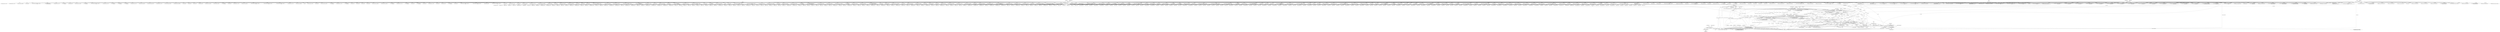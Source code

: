 digraph "0_ImageMagick_56d6e20de489113617cbbddaf41e92600a34db22@pointer" {
"1003276" [label="(Call,draw_info=DestroyDrawInfo(draw_info))"];
"1003278" [label="(Call,DestroyDrawInfo(draw_info))"];
"1003254" [label="(Call,FloodfillPaintImage(msl_info->image[n],DefaultChannels,\n            draw_info,&target,geometry.x,geometry.y,\n            paint_method == FloodfillMethod ? MagickFalse : MagickTrue))"];
"1003146" [label="(Call,GetOneVirtualMagickPixel(msl_info->image[n],\n                        geometry.x,geometry.y,&target,exception))"];
"1003121" [label="(Call,ParsePageGeometry(msl_info->image[n],value,\n                        &geometry,exception))"];
"1003185" [label="(Call,GetOneVirtualMagickPixel(msl_info->image[n],\n                        geometry.x,geometry.y,&target,exception))"];
"1003224" [label="(Call,GetOneVirtualMagickPixel(msl_info->image[n],\n                        geometry.x,geometry.y,&target,exception))"];
"1002972" [label="(Call,SetGeometry(msl_info->image[n],&geometry))"];
"1002942" [label="(Call,msl_info->image[n] == (Image *) NULL)"];
"1002948" [label="(Call,(Image *) NULL)"];
"1000237" [label="(Call,(char *) NULL)"];
"1000232" [label="(Call,(const char *) NULL)"];
"1000245" [label="(Call,ResetMagickMemory(&geometry,0,sizeof(geometry)))"];
"1003216" [label="(Call,geometry.y=StringToLong(value))"];
"1003220" [label="(Call,StringToLong(value))"];
"1003075" [label="(Call,QueryColorDatabase(value,&draw_info->fill,\n                        exception))"];
"1000235" [label="(Call,value=(char *) NULL)"];
"1003098" [label="(Call,StringToDouble(value,\n                        (char **) NULL))"];
"1003181" [label="(Call,StringToLong(value))"];
"1003049" [label="(Call,QueryMagickColor(value,&target,exception))"];
"1000217" [label="(Call,exception=AcquireExceptionInfo())"];
"1003100" [label="(Call,(char **) NULL)"];
"1002997" [label="(Call,(const xmlChar *) NULL)"];
"1002986" [label="(Call,(const xmlChar **) NULL)"];
"1003177" [label="(Call,geometry.x=StringToLong(value))"];
"1002959" [label="(Call,draw_info=CloneDrawInfo(msl_info->image_info[n],\n            msl_info->draw_info[n]))"];
"1002961" [label="(Call,CloneDrawInfo(msl_info->image_info[n],\n            msl_info->draw_info[n]))"];
"1003073" [label="(Call,(void) QueryColorDatabase(value,&draw_info->fill,\n                        exception))"];
"1018046" [label="(Call,(Image*) NULL)"];
"1017467" [label="(Call,(Image *) NULL)"];
"1003098" [label="(Call,StringToDouble(value,\n                        (char **) NULL))"];
"1008311" [label="(Call,SetMSLAttributes(msl_info,keyword,value))"];
"1014502" [label="(Call,(Image *) NULL)"];
"1003100" [label="(Call,(char **) NULL)"];
"1014729" [label="(Call,(const xmlChar *) NULL)"];
"1000234" [label="(Identifier,NULL)"];
"1009820" [label="(Call,(const xmlChar *) NULL)"];
"1004528" [label="(Call,ParseGravityGeometry(msl_info->image[n],value,\n                        &geometry,exception))"];
"1016133" [label="(Call,(const char *) NULL)"];
"1010162" [label="(Call,ParseChannelOption(value))"];
"1003342" [label="(Call,(const xmlChar *) NULL)"];
"1008856" [label="(Call,(Image *) NULL)"];
"1000248" [label="(Literal,0)"];
"1004334" [label="(Call,(const xmlChar *) NULL)"];
"1011845" [label="(Call,ParseCommandOption(MagickGravityOptions,MagickFalse,\n                        value))"];
"1004223" [label="(Call,(Image *) NULL)"];
"1014856" [label="(Call,(Image *) NULL)"];
"1001578" [label="(Call,(const xmlChar *) NULL)"];
"1014978" [label="(Call,(char **) NULL)"];
"1000838" [label="(Call,CloneString(&draw_info->font,value))"];
"1013508" [label="(Call,StringToLong( value ))"];
"1015667" [label="(Call,StringToDouble(value,\n                        (char **) NULL))"];
"1003182" [label="(Identifier,value)"];
"1003147" [label="(Call,msl_info->image[n])"];
"1007460" [label="(Call,StringToLong(value))"];
"1010505" [label="(Call,StringToDouble(value,\n                        (char **) NULL))"];
"1004729" [label="(Call,(const xmlChar *) NULL)"];
"1003155" [label="(Call,geometry.y)"];
"1000692" [label="(Call,ParseCommandOption(MagickAlignOptions,MagickFalse,\n                        value))"];
"1003178" [label="(Call,geometry.x)"];
"1000243" [label="(Call,(void) ResetMagickMemory(&geometry,0,sizeof(geometry)))"];
"1016664" [label="(Call,StringToLong(value))"];
"1008628" [label="(Call,(char **) NULL)"];
"1018781" [label="(Call,(Image *) NULL)"];
"1003217" [label="(Call,geometry.y)"];
"1003476" [label="(Call,(Image *) NULL)"];
"1015173" [label="(Call,StringToUnsignedLong(value))"];
"1000279" [label="(Call,(Image *) NULL)"];
"1009307" [label="(Call,StringToLong(value))"];
"1019173" [label="(Call,(char **) NULL)"];
"1018251" [label="(Call,(Image*) NULL)"];
"1005603" [label="(Call,(char **) NULL)"];
"1011788" [label="(Call,CloneString(&draw_info->font,value))"];
"1010711" [label="(Call,QueryMagickColor(value,&fill_color,exception))"];
"1003215" [label="(Block,)"];
"1005877" [label="(Call,ParseGeometry(value,&geometry_info))"];
"1006241" [label="(Call,(const xmlChar *) NULL)"];
"1009092" [label="(Call,SetGeometry(msl_info->image[n],&geometry))"];
"1009874" [label="(Call,StringToDouble(value,\n                        (char **) NULL))"];
"1009938" [label="(Call,StringToDouble(value,\n                        (char **) NULL))"];
"1011967" [label="(Call,ParseGeometry(value,&geometry_info))"];
"1009346" [label="(Call,StringToLong(value))"];
"1003146" [label="(Call,GetOneVirtualMagickPixel(msl_info->image[n],\n                        geometry.x,geometry.y,&target,exception))"];
"1003122" [label="(Call,msl_info->image[n])"];
"1012993" [label="(Call,(Image *) NULL)"];
"1017221" [label="(Call,(Image *) NULL)"];
"1011331" [label="(Call,ParseCommandOption(MagickBooleanOptions,MagickFalse,\n                        value))"];
"1005777" [label="(Call,QueryColorDatabase(value,&draw_info->stroke,\n                        exception))"];
"1016433" [label="(Call,ParseCommandOption(MagickBooleanOptions,MagickFalse,\n                        value))"];
"1003852" [label="(Call,AcquireAuthenticCacheView(composite_image,\n                        exception))"];
"1014248" [label="(Call,(Image *) NULL)"];
"1007724" [label="(Call,(char **) NULL)"];
"1007223" [label="(Call,(const xmlChar *) NULL)"];
"1003220" [label="(Call,StringToLong(value))"];
"1005808" [label="(Call,ParseCommandOption(MagickStyleOptions,MagickFalse,\n                        value))"];
"1015143" [label="(Call,ParseRegionGeometry(msl_info->image[n],value,\n                        &geometry,exception))"];
"1010732" [label="(Call,StringToDouble(value,\n                        (char **) NULL))"];
"1015865" [label="(Call,LocaleCompare(property,value))"];
"1009893" [label="(Call,(char **) NULL)"];
"1004956" [label="(Call,(Image *) NULL)"];
"1002993" [label="(Call,attributes[i] != (const xmlChar *) NULL)"];
"1008011" [label="(Call,FormatLocaleString(value,MaxTextExtent,\"%.20g\",\n                      (double) msl_info->image[n]->rows))"];
"1001337" [label="(Call,StringToLong(value))"];
"1014663" [label="(Call,(Image *) NULL)"];
"1006434" [label="(Call,(const xmlChar *) NULL)"];
"1001156" [label="(Call,StringToLong(value))"];
"1012757" [label="(Call,StringToLong(value))"];
"1015597" [label="(Call,ParseCommandOption(MagickColorspaceOptions,\n                        MagickFalse,value))"];
"1016244" [label="(Call,SetMSLAttributes(msl_info,keyword,value))"];
"1002331" [label="(Call,(const xmlChar *) NULL)"];
"1008729" [label="(Call,(Image *) NULL)"];
"1015066" [label="(Call,(Image *) NULL)"];
"1006523" [label="(Call,(char **) NULL)"];
"1000392" [label="(Call,ParseCommandOption(MagickNoiseOptions,MagickFalse,\n                        value))"];
"1012102" [label="(Call,StringToLong(value))"];
"1016032" [label="(Call,strlen( value ))"];
"1002499" [label="(Call,(Image *) NULL)"];
"1000862" [label="(Call,ParsePageGeometry(msl_info->image[n],value,\n                        &geometry,exception))"];
"1003191" [label="(Call,geometry.x)"];
"1003604" [label="(Call,QueryColorDatabase(value,\n                        &composite_image->background_color,exception))"];
"1007416" [label="(Call,StringToLong(value))"];
"1016408" [label="(Call,ParseGeometry(value,&geometry_info))"];
"1019031" [label="(Call,(const char *) NULL)"];
"1003099" [label="(Identifier,value)"];
"1003222" [label="(Call,(void) GetOneVirtualMagickPixel(msl_info->image[n],\n                        geometry.x,geometry.y,&target,exception))"];
"1007794" [label="(Call,StringToDouble(value,(char **) NULL))"];
"1019526" [label="(Call,CopyMagickString(msl_info->image[n]->filename,value,\n                      MaxTextExtent))"];
"1007668" [label="(Call,(const xmlChar *) NULL)"];
"1004641" [label="(Call,CropImage(msl_info->image[n],&geometry,\n            &msl_info->image[n]->exception))"];
"1007621" [label="(Call,(Image *) NULL)"];
"1018821" [label="(Call,(Image *) NULL)"];
"1011472" [label="(Call,(const xmlChar **) NULL)"];
"1000232" [label="(Call,(const char *) NULL)"];
"1013107" [label="(Call,(char **) NULL)"];
"1005577" [label="(Call,CloneString(&draw_info->primitive,value))"];
"1000218" [label="(Identifier,exception)"];
"1001994" [label="(Call,SetGeometry(msl_info->image[n],&geometry))"];
"1000235" [label="(Call,value=(char *) NULL)"];
"1005546" [label="(Call,ConcatenateString(&draw_info->primitive,value))"];
"1005995" [label="(Call,StringToLong(value))"];
"1003076" [label="(Identifier,value)"];
"1003814" [label="(Call,StringToLong(value))"];
"1018560" [label="(Call,(Image *) NULL)"];
"1007275" [label="(Call,ParseCommandOption(MagickComposeOptions,\n                        MagickFalse,value))"];
"1003448" [label="(Call,(const char *) NULL)"];
"1000307" [label="(Call,(const xmlChar *) NULL)"];
"1003636" [label="(Call,ParsePageGeometry(msl_info->image[n],value,\n                        &geometry,exception))"];
"1003177" [label="(Call,geometry.x=StringToLong(value))"];
"1019122" [label="(Call,(const xmlChar *) NULL)"];
"1017362" [label="(Call,StringToDouble(value,\n                        (char **) NULL))"];
"1018222" [label="(Call,LocaleCompare(theAttr, value))"];
"1008651" [label="(Call,(char **) NULL)"];
"1017596" [label="(Call,(const xmlChar *) NULL)"];
"1017492" [label="(Call,(const xmlChar *) NULL)"];
"1017427" [label="(Call,(Image *) NULL)"];
"1004558" [label="(Call,StringToLong(value))"];
"1015276" [label="(Call,(Image *) NULL)"];
"1005159" [label="(Call,p=value)"];
"1018149" [label="(Call,(const xmlChar *) NULL)"];
"1007345" [label="(Call,ParsePageGeometry(msl_info->image[n],value,\n                        &geometry,exception))"];
"1003261" [label="(Identifier,draw_info)"];
"1002967" [label="(Call,msl_info->draw_info[n])"];
"1008160" [label="(Call,(const xmlChar *) NULL)"];
"1003255" [label="(Call,msl_info->image[n])"];
"1013693" [label="(Call,StringToDouble(value,\n                        (char **) NULL))"];
"1002109" [label="(Call,QueryColorDatabase(value,\n                        &msl_info->image[n]->border_color,exception))"];
"1011228" [label="(Call,(const xmlChar *) NULL)"];
"1003769" [label="(Call,LocaleCompare(value,value))"];
"1000895" [label="(Call,ParseCommandOption(MagickGravityOptions,\n                        MagickFalse,value))"];
"1010626" [label="(Call,(const xmlChar *) NULL)"];
"1013264" [label="(Call,(const xmlChar *) NULL)"];
"1018710" [label="(Call,(char **) NULL)"];
"1007056" [label="(Call,(Image *) NULL)"];
"1018629" [label="(Call,(Image *) NULL)"];
"1012008" [label="(Call,(char **) NULL)"];
"1004781" [label="(Call,StringToLong(value))"];
"1017908" [label="(Call,(Image*) NULL)"];
"1015948" [label="(Call,ParseGeometry(value,&geometry_info))"];
"1006586" [label="(Call,(Image *) NULL)"];
"1010507" [label="(Call,(char **) NULL)"];
"1004701" [label="(Call,(Image *) NULL)"];
"1011282" [label="(Call,StringToLong(value))"];
"1018708" [label="(Call,StringToDouble(value,\n                        (char **) NULL))"];
"1002068" [label="(Call,ParseCommandOption(MagickComposeOptions,MagickFalse,\n                        value))"];
"1003270" [label="(Call,paint_method == FloodfillMethod ? MagickFalse : MagickTrue)"];
"1004108" [label="(Call,StringToLong(value))"];
"1008556" [label="(Call,(Image *) NULL)"];
"1001983" [label="(Call,(Image *) NULL)"];
"1017944" [label="(Call,(const xmlChar *) NULL)"];
"1008486" [label="(Call,(Image *) NULL)"];
"1018416" [label="(Call,(Image *) NULL)"];
"1003127" [label="(Identifier,value)"];
"1013153" [label="(Call,(Image *) NULL)"];
"1003119" [label="(Call,flags=ParsePageGeometry(msl_info->image[n],value,\n                        &geometry,exception))"];
"1003238" [label="(Identifier,exception)"];
"1002950" [label="(Identifier,NULL)"];
"1003236" [label="(Call,&target)"];
"1012054" [label="(Call,ParseCommandOption(MagickStretchOptions,MagickFalse,\n                        value))"];
"1007796" [label="(Call,(char **) NULL)"];
"1003224" [label="(Call,GetOneVirtualMagickPixel(msl_info->image[n],\n                        geometry.x,geometry.y,&target,exception))"];
"1003252" [label="(Call,(void) FloodfillPaintImage(msl_info->image[n],DefaultChannels,\n            draw_info,&target,geometry.x,geometry.y,\n            paint_method == FloodfillMethod ? MagickFalse : MagickTrue))"];
"1013528" [label="(Call,StringToLong( value ))"];
"1008649" [label="(Call,StringToDouble(value,(char **) NULL))"];
"1005399" [label="(Call,CloneString(&draw_info->family,value))"];
"1008234" [label="(Call,ReadImage(msl_info->image_info[n],exception))"];
"1009914" [label="(Call,ParseGeometry(value,&geometry_info))"];
"1010470" [label="(Call,ParseGeometry(value,&geometry_info))"];
"1003452" [label="(Call,LocaleCompare(attribute,value))"];
"1006293" [label="(Call,ParseGeometry(value,&geometry_info))"];
"1000219" [label="(Call,AcquireExceptionInfo())"];
"1010545" [label="(Call,(Image *) NULL)"];
"1004476" [label="(Call,(const xmlChar *) NULL)"];
"1003194" [label="(Call,geometry.y)"];
"1014055" [label="(Call,ParseCommandOption(MagickFilterOptions,MagickFalse,\n                        value))"];
"1004443" [label="(Call,(Image *) NULL)"];
"1005702" [label="(Call,(char **) NULL)"];
"1003081" [label="(Identifier,exception)"];
"1018731" [label="(Call,ParseGeometry(value,&geometry_info))"];
"1011909" [label="(Call,(char **) NULL)"];
"1003053" [label="(Identifier,exception)"];
"1004147" [label="(Call,StringToLong(value))"];
"1000785" [label="(Call,CloneString(&draw_info->encoding,value))"];
"1009559" [label="(Call,(char **) NULL)"];
"1016998" [label="(Call,(Image *) NULL)"];
"1001203" [label="(Call,CloneString(&draw_info->text,value))"];
"1016530" [label="(Call,(Image *) NULL)"];
"1012165" [label="(Call,ParseGeometry(value,&geometry_info))"];
"1005566" [label="(Call,(char **) NULL)"];
"1009557" [label="(Call,StringToDouble(value,\n                        (char **) NULL))"];
"1002635" [label="(Call,(Image *) NULL)"];
"1012914" [label="(Call,value == (char *) NULL)"];
"1002016" [label="(Call,(const xmlChar *) NULL)"];
"1017744" [label="(Call,(const xmlChar *) NULL)"];
"1009282" [label="(Call,StringToDouble(value,(char **) NULL))"];
"1011368" [label="(Call,ParseCommandOption(MagickBooleanOptions,MagickFalse,\n                        value))"];
"1015895" [label="(Call,ParseCommandOption(\n                    MagickColorspaceOptions,MagickFalse,value))"];
"1002975" [label="(Identifier,msl_info)"];
"1003221" [label="(Identifier,value)"];
"1004306" [label="(Call,(Image *) NULL)"];
"1003183" [label="(Call,(void) GetOneVirtualMagickPixel(msl_info->image[n],\n                        geometry.x,geometry.y,&target,exception))"];
"1002574" [label="(Call,StringToDouble(value,(char **) NULL))"];
"1003989" [label="(Call,(Image *) NULL)"];
"1003158" [label="(Call,&target)"];
"1012916" [label="(Call,(char *) NULL)"];
"1002451" [label="(Call,(Image *) NULL)"];
"1014605" [label="(Call,StringToLong( value ))"];
"1006330" [label="(Call,(char **) NULL)"];
"1002999" [label="(Identifier,NULL)"];
"1000359" [label="(Call,ParseChannelOption(value))"];
"1003966" [label="(Call,ParseCommandOption(MagickBooleanOptions,MagickFalse,\n                        value))"];
"1008606" [label="(Call,CopyMagickString(key,value,MaxTextExtent))"];
"1002597" [label="(Call,StringToLong( value ))"];
"1001108" [label="(Call,ParseCommandOption(MagickStretchOptions,\n                        MagickFalse,value))"];
"1014120" [label="(Call,StringToUnsignedLong(value))"];
"1012239" [label="(Call,StringToLong(value))"];
"1016886" [label="(Call,StringToDouble(value,(char **) NULL))"];
"1000936" [label="(Call,(char **) NULL)"];
"1006216" [label="(Call,(Image *) NULL)"];
"1003185" [label="(Call,GetOneVirtualMagickPixel(msl_info->image[n],\n                        geometry.x,geometry.y,&target,exception))"];
"1017831" [label="(Call,StringToDouble(value,\n                        (char **) NULL))"];
"1000959" [label="(Call,(char **) NULL)"];
"1000533" [label="(Call,(const xmlChar *) NULL)"];
"1002848" [label="(Call,StringToLong(value))"];
"1018113" [label="(Call,(Image*) NULL)"];
"1005564" [label="(Call,StringToDouble(value,\n                        (char **) NULL))"];
"1005726" [label="(Call,(char **) NULL)"];
"1005338" [label="(Call,CloneString(&draw_info->density,value))"];
"1016115" [label="(Call,ResetMagickMemory(&geometry,0,sizeof(geometry)))"];
"1002687" [label="(Call,SetGeometry(msl_info->image[n],&geometry))"];
"1017121" [label="(Call,StringToLong( value ))"];
"1012865" [label="(Call,(const xmlChar *) NULL)"];
"1012283" [label="(Call,StringToLong(value))"];
"1017564" [label="(Call,(Image *) NULL)"];
"1016909" [label="(Call,StringToLong( value ))"];
"1017387" [label="(Call,StringToLong(value))"];
"1002220" [label="(Call,BorderImage(msl_info->image[n],&geometry,\n            &msl_info->image[n]->exception))"];
"1000934" [label="(Call,StringToDouble(value,(char **) NULL))"];
"1002972" [label="(Call,SetGeometry(msl_info->image[n],&geometry))"];
"1007182" [label="(Call,(Image *) NULL)"];
"1002978" [label="(Call,&geometry)"];
"1018321" [label="(Call,(Image *) NULL)"];
"1012970" [label="(Call,SetMSLAttributes(msl_info,keyword,value))"];
"1008334" [label="(Call,(Image *) NULL)"];
"1014806" [label="(Call,ParseGeometry(value,&geometry_info))"];
"1003276" [label="(Call,draw_info=DestroyDrawInfo(draw_info))"];
"1014090" [label="(Call,ParseRegionGeometry(msl_info->image[n],value,\n                        &geometry,exception))"];
"1007967" [label="(Call,(const xmlChar *) NULL)"];
"1001168" [label="(Call,ParseCommandOption(MagickStyleOptions,MagickFalse,\n                        value))"];
"1017364" [label="(Call,(char **) NULL)"];
"1003267" [label="(Call,geometry.y)"];
"1002997" [label="(Call,(const xmlChar *) NULL)"];
"1017327" [label="(Call,ParseGeometry(value,&geometry_info))"];
"1005661" [label="(Call,ParseGeometry(value,&geometry_info))"];
"1003051" [label="(Call,&target)"];
"1008939" [label="(Call,ParseCommandOption(MagickBooleanOptions,MagickFalse,\n                        value))"];
"1014003" [label="(Call,(const xmlChar *) NULL)"];
"1016682" [label="(Call,StringToDouble(value,\n                        (char **) NULL))"];
"1001731" [label="(Call,(Image *) NULL)"];
"1005384" [label="(Call,QueryColorDatabase(value,&draw_info->fill,\n                        exception))"];
"1015487" [label="(Call,(Image *) NULL)"];
"1009001" [label="(Call,LocaleCompare(attribute,value))"];
"1011907" [label="(Call,StringToDouble(value,(char **) NULL))"];
"1001876" [label="(Call,StringToDouble(value,(char **) NULL))"];
"1011774" [label="(Call,CloneString(&draw_info->family,value))"];
"1009008" [label="(Call,CloneImage(msl_info->image[j],0,0,\n                            MagickFalse,exception))"];
"1014528" [label="(Call,(const xmlChar *) NULL)"];
"1012083" [label="(Call,QueryColorDatabase(value,&draw_info->stroke,\n                        exception))"];
"1003765" [label="(Call,(const char *) NULL)"];
"1003943" [label="(Call,(char **) NULL)"];
"1010418" [label="(Call,(const xmlChar *) NULL)"];
"1001315" [label="(Call,StringToLong(value))"];
"1005296" [label="(Call,ParseCommandOption(MagickBooleanOptions,MagickFalse,\n                        value))"];
"1010884" [label="(Call,(Image *) NULL)"];
"1002239" [label="(Call,(Image *) NULL)"];
"1003152" [label="(Call,geometry.x)"];
"1003102" [label="(Identifier,NULL)"];
"1012662" [label="(Call,(const xmlChar *) NULL)"];
"1002383" [label="(Call,QueryColorDatabase(value,&target,\n                        &msl_info->image[n]->exception))"];
"1012006" [label="(Call,StringToDouble(value,(char **) NULL))"];
"1016362" [label="(Call,(char **) NULL)"];
"1004832" [label="(Call,(Image *) NULL)"];
"1002942" [label="(Call,msl_info->image[n] == (Image *) NULL)"];
"1010110" [label="(Call,(const xmlChar *) NULL)"];
"1009891" [label="(Call,StringToDouble(value,\n                        (char **) NULL))"];
"1006931" [label="(Call,(Image *) NULL)"];
"1010678" [label="(Call,ParseChannelOption(value))"];
"1000763" [label="(Call,CloneString(&draw_info->density,value))"];
"1013929" [label="(Call,(Image *) NULL)"];
"1009203" [label="(Call,(char **) NULL)"];
"1017672" [label="(Call,StringToDouble(value,\n                        (char **) NULL))"];
"1014785" [label="(Call,(char **) NULL)"];
"1003686" [label="(Call,ParseCommandOption(MagickGravityOptions,MagickFalse,\n                        value))"];
"1003090" [label="(Call,msl_info->image[n]->fuzz=StringToDouble(value,\n                        (char **) NULL))"];
"1013762" [label="(Call,StringToDouble(value,(char **) NULL))"];
"1016360" [label="(Call,StringToDouble(value,\n                        (char **) NULL))"];
"1008413" [label="(Call,StringToDouble(value,\n                        (char **) NULL))"];
"1007941" [label="(Call,(Image *) NULL)"];
"1013105" [label="(Call,StringToDouble(value,\n                        (char **) NULL))"];
"1013785" [label="(Call,StringToDouble(value,(char **) NULL))"];
"1008887" [label="(Call,(const xmlChar *) NULL)"];
"1009470" [label="(Call,(const xmlChar *) NULL)"];
"1013717" [label="(Call,ParseGeometry(value,&geometry_info))"];
"1002941" [label="(ControlStructure,if (msl_info->image[n] == (Image *) NULL))"];
"1019547" [label="(Call,SetMSLAttributes(msl_info,keyword,value))"];
"1012934" [label="(Call,ReadImage(msl_info->image_info[n],exception))"];
"1005700" [label="(Call,StringToDouble(value,(char **) NULL))"];
"1015528" [label="(Call,(const xmlChar *) NULL)"];
"1015921" [label="(Call,SetMSLAttributes(msl_info,keyword,value))"];
"1004660" [label="(Call,(Image *) NULL)"];
"1007991" [label="(Call,CopyMagickString(key,value,MaxTextExtent))"];
"1002181" [label="(Call,StringToLong(value))"];
"1004602" [label="(Call,StringToLong(value))"];
"1017101" [label="(Call,StringToLong( value ))"];
"1017024" [label="(Call,(const xmlChar *) NULL)"];
"1003176" [label="(Block,)"];
"1010798" [label="(Call,(const xmlChar *) NULL)"];
"1015745" [label="(Call,(const xmlChar *) NULL)"];
"1001808" [label="(Call,ParseChannelOption(value))"];
"1016888" [label="(Call,(char **) NULL)"];
"1012831" [label="(Call,RaiseImage(msl_info->image[n],&geometry,raise))"];
"1012032" [label="(Call,(char **) NULL)"];
"1002761" [label="(Call,ParsePageGeometry(msl_info->image[n],value,\n                        &geometry,exception))"];
"1009522" [label="(Call,ParseGeometry(value,&geometry_info))"];
"1008582" [label="(Call,(const xmlChar *) NULL)"];
"1004151" [label="(Call,GetOneVirtualPixel(msl_info->image[n],geometry.x,\n                        geometry.y,&target,exception))"];
"1005413" [label="(Call,CloneString(&draw_info->font,value))"];
"1004112" [label="(Call,GetOneVirtualPixel(msl_info->image[n],geometry.x,\n                        geometry.y,&target,exception))"];
"1011884" [label="(Call,StringToDouble(value,\n                        (char **) NULL))"];
"1003216" [label="(Call,geometry.y=StringToLong(value))"];
"1014165" [label="(Call,StringToLong(value))"];
"1019301" [label="(Call,QueryMagickColor(value,&target,exception))"];
"1005724" [label="(Call,StringToDouble(value,(char **) NULL))"];
"1009445" [label="(Call,(Image *) NULL)"];
"1003277" [label="(Identifier,draw_info)"];
"1001878" [label="(Call,(char **) NULL)"];
"1017648" [label="(Call,ParseGeometry(value,&geometry_info))"];
"1003233" [label="(Call,geometry.y)"];
"1006409" [label="(Call,(Image *) NULL)"];
"1001942" [label="(Call,(Image *) NULL)"];
"1015353" [label="(Call,ParseRegionGeometry(msl_info->image[n],value,\n                        &geometry,exception))"];
"1001630" [label="(Call,ParseCommandOption(MagickBooleanOptions,MagickFalse,\n                        value))"];
"1019593" [label="(Call,value != NULL)"];
"1003262" [label="(Call,&target)"];
"1005748" [label="(Call,ParseCommandOption(MagickStretchOptions,MagickFalse,\n                        value))"];
"1011642" [label="(Call,ParseCommandOption(MagickAlignOptions,MagickFalse,\n                        value))"];
"1002938" [label="(Block,)"];
"1009780" [label="(Call,(Image *) NULL)"];
"1008672" [label="(Call,StringToDouble(value,(char **) NULL))"];
"1019251" [label="(Call,(const xmlChar *) NULL)"];
"1015719" [label="(Call,(Image *) NULL)"];
"1000824" [label="(Call,CloneString(&draw_info->family,value))"];
"1011534" [label="(Call,p=value)"];
"1012149" [label="(Call,CloneString(&draw_info->text,value))"];
"1014398" [label="(Call,StringToLong(value))"];
"1003230" [label="(Call,geometry.x)"];
"1003160" [label="(Identifier,exception)"];
"1012212" [label="(Call,QueryColorDatabase(value,&draw_info->undercolor,\n                        exception))"];
"1003050" [label="(Identifier,value)"];
"1006368" [label="(Call,(Image *) NULL)"];
"1019225" [label="(Call,(Image *) NULL)"];
"1002948" [label="(Call,(Image *) NULL)"];
"1008302" [label="(Call,SetMSLAttributes(msl_info,keyword,value))"];
"1014783" [label="(Call,StringToDouble(value,\n                        (char **) NULL))"];
"1006857" [label="(Call,(Image *) NULL)"];
"1007722" [label="(Call,StringToDouble(value,(char **) NULL))"];
"1012640" [label="(Call,SetGeometry(msl_info->image[n],&geometry))"];
"1009201" [label="(Call,StringToDouble(value,\n                        (char **) NULL))"];
"1013488" [label="(Call,StringToLong( value ))"];
"1017719" [label="(Call,(Image *) NULL)"];
"1012814" [label="(Call,StringToLong(value))"];
"1005924" [label="(Call,QueryColorDatabase(value,&draw_info->undercolor,\n                        exception))"];
"1001901" [label="(Call,StringToLong(value))"];
"1000239" [label="(Identifier,NULL)"];
"1011200" [label="(Call,(Image *) NULL)"];
"1011407" [label="(Call,StringToLong(value))"];
"1011735" [label="(Call,CloneString(&draw_info->encoding,value))"];
"1003199" [label="(Identifier,exception)"];
"1003186" [label="(Call,msl_info->image[n])"];
"1016144" [label="(Call,ParseAbsoluteGeometry(value,&geometry))"];
"1009963" [label="(Call,StringToDouble(value,\n                        (char **) NULL))"];
"1002525" [label="(Call,(const xmlChar *) NULL)"];
"1017674" [label="(Call,(char **) NULL)"];
"1014207" [label="(Call,(Image *) NULL)"];
"1013018" [label="(Call,(const xmlChar *) NULL)"];
"1008626" [label="(Call,StringToDouble(value,(char **) NULL))"];
"1006328" [label="(Call,StringToDouble(value,\n                        (char **) NULL))"];
"1018449" [label="(Call,(const xmlChar *) NULL)"];
"1002826" [label="(Call,StringToLong(value))"];
"1015582" [label="(Call,StringToDouble(value,\n                        (char **) NULL))"];
"1015195" [label="(Call,StringToLong(value))"];
"1003144" [label="(Call,(void) GetOneVirtualMagickPixel(msl_info->image[n],\n                        geometry.x,geometry.y,&target,exception))"];
"1009311" [label="(Call,GetOneVirtualMagickPixel(msl_info->image[n],\n                        geometry.x,geometry.y,&target,exception))"];
"1010850" [label="(Call,FormatLocaleFile(stdout,\"%s\",value))"];
"1000484" [label="(Call,(Image *) NULL)"];
"1005973" [label="(Call,StringToLong(value))"];
"1008142" [label="(Call,(Image *) NULL)"];
"1003579" [label="(Call,ParseChannelOption(value))"];
"1009988" [label="(Call,StringToDouble(value,\n                        (char **) NULL))"];
"1013695" [label="(Call,(char **) NULL)"];
"1000236" [label="(Identifier,value)"];
"1007201" [label="(Call,SetGeometry(msl_info->image[n],&geometry))"];
"1001293" [label="(Call,StringToLong(value))"];
"1010734" [label="(Call,(char **) NULL)"];
"1015016" [label="(Call,(Image *) NULL)"];
"1002291" [label="(Call,(Image *) NULL)"];
"1005267" [label="(Call,ParseCommandOption(MagickAlignOptions,MagickFalse,\n                        value))"];
"1012114" [label="(Call,ParseCommandOption(MagickStyleOptions,MagickFalse,\n                        value))"];
"1009940" [label="(Call,(char **) NULL)"];
"1000221" [label="(Identifier,msl_info)"];
"1011886" [label="(Call,(char **) NULL)"];
"1018928" [label="(Call,(Image *) NULL)"];
"1015816" [label="(Call,LocaleCompare(property,value))"];
"1003459" [label="(Call,CloneImage(msl_info->image[j],0,0,\n                            MagickFalse,exception))"];
"1004981" [label="(Call,(const xmlChar *) NULL)"];
"1005108" [label="(Call,(const xmlChar *) NULL)"];
"1005470" [label="(Call,ParseCommandOption(MagickGravityOptions,MagickFalse,\n                        value))"];
"1012261" [label="(Call,StringToLong(value))"];
"1001550" [label="(Call,(Image *) NULL)"];
"1002984" [label="(Call,attributes != (const xmlChar **) NULL)"];
"1003121" [label="(Call,ParsePageGeometry(msl_info->image[n],value,\n                        &geometry,exception))"];
"1000249" [label="(Call,sizeof(geometry))"];
"1005059" [label="(Call,(Image *) NULL)"];
"1001680" [label="(Call,(Image *) NULL)"];
"1011004" [label="(Call,GetImageCache(profile_info,keyword,exception))"];
"1003075" [label="(Call,QueryColorDatabase(value,&draw_info->fill,\n                        exception))"];
"1014976" [label="(Call,StringToDouble(value,(char **) NULL))"];
"1006546" [label="(Call,StringToLong(value))"];
"1010082" [label="(Call,(Image *) NULL)"];
"1013238" [label="(Call,(Image *) NULL)"];
"1002973" [label="(Call,msl_info->image[n])"];
"1002576" [label="(Call,(char **) NULL)"];
"1019035" [label="(Call,LocaleCompare(attribute,value))"];
"1001056" [label="(Call,StringToDouble(value,(char **) NULL))"];
"1008359" [label="(Call,(const xmlChar *) NULL)"];
"1004214" [label="(Call,ParseGravityGeometry(image,composite_geometry,&geometry,\n            exception))"];
"1007778" [label="(Call,CopyMagickString(gamma,value,MaxTextExtent))"];
"1013639" [label="(Call,(const xmlChar *) NULL)"];
"1002906" [label="(Call,(Image *) NULL)"];
"1009990" [label="(Call,(char **) NULL)"];
"1013764" [label="(Call,(char **) NULL)"];
"1010329" [label="(Call,ParseChannelOption(value))"];
"1016947" [label="(Call,(Image *) NULL)"];
"1007438" [label="(Call,StringToLong(value))"];
"1001137" [label="(Call,QueryColorDatabase(value,&draw_info->stroke,\n                        exception))"];
"1013070" [label="(Call,ParseGeometry(value,&geometry_info))"];
"1015584" [label="(Call,(char **) NULL)"];
"1003181" [label="(Call,StringToLong(value))"];
"1003130" [label="(Identifier,exception)"];
"1001841" [label="(Call,ParseGeometry(value,&geometry_info))"];
"1016763" [label="(Call,(Image *) NULL)"];
"1011759" [label="(Call,QueryColorDatabase(value,&draw_info->fill,\n                        exception))"];
"1014376" [label="(Call,StringToLong(value))"];
"1007821" [label="(Call,(char **) NULL)"];
"1013787" [label="(Call,(char **) NULL)"];
"1015301" [label="(Call,(const xmlChar *) NULL)"];
"1002986" [label="(Call,(const xmlChar **) NULL)"];
"1000217" [label="(Call,exception=AcquireExceptionInfo())"];
"1008415" [label="(Call,(char **) NULL)"];
"1003077" [label="(Call,&draw_info->fill)"];
"1016278" [label="(Call,(Image *) NULL)"];
"1011483" [label="(Call,(const xmlChar *) NULL)"];
"1016707" [label="(Call,StringToLong(value))"];
"1002943" [label="(Call,msl_info->image[n])"];
"1005796" [label="(Call,StringToLong(value))"];
"1007316" [label="(Call,QueryColorDatabase(value,\n                        &msl_info->image[n]->matte_color,exception))"];
"1002960" [label="(Identifier,draw_info)"];
"1011671" [label="(Call,ParseCommandOption(MagickBooleanOptions,MagickFalse,\n                        value))"];
"1016607" [label="(Call,ParseGeometry(value,&geometry_info))"];
"1014142" [label="(Call,(char **) NULL)"];
"1003197" [label="(Call,&target)"];
"1000443" [label="(Call,(Image *) NULL)"];
"1015998" [label="(Call,SetMSLAttributes(msl_info,keyword,value))"];
"1014259" [label="(Call,SetGeometry(msl_info->image[n],&geometry))"];
"1010600" [label="(Call,QueryMagickColor(\"none\",&target,exception))"];
"1003394" [label="(Call,ParseCommandOption(MagickComposeOptions,MagickFalse,\n                        value))"];
"1000721" [label="(Call,ParseCommandOption(MagickBooleanOptions,\n                        MagickFalse,value))"];
"1016387" [label="(Call,(char **) NULL)"];
"1003941" [label="(Call,StringToDouble(value,(char **) NULL))"];
"1016837" [label="(Call,(const xmlChar *) NULL)"];
"1011812" [label="(Call,ParsePageGeometry(msl_info->image[n],value,\n                        &geometry,exception))"];
"1005437" [label="(Call,ParsePageGeometry(msl_info->image[n],value,\n                        &geometry,exception))"];
"1010587" [label="(Call,(Image *) NULL)"];
"1014625" [label="(Call,StringToLong( value ))"];
"1000809" [label="(Call,QueryColorDatabase(value,&draw_info->fill,\n                        exception))"];
"1001266" [label="(Call,QueryColorDatabase(value,&draw_info->undercolor,\n                        exception))"];
"1003278" [label="(Call,DestroyDrawInfo(draw_info))"];
"1009117" [label="(Call,(const xmlChar *) NULL)"];
"1000242" [label="(Identifier,geometry_info)"];
"1014438" [label="(Call,(Image *) NULL)"];
"1006486" [label="(Call,ParseGeometry(value,&geometry_info))"];
"1015405" [label="(Call,StringToLong(value))"];
"1018654" [label="(Call,(const xmlChar *) NULL)"];
"1003311" [label="(Call,(Image *) NULL)"];
"1008674" [label="(Call,(char **) NULL)"];
"1018956" [label="(Call,(const xmlChar *) NULL)"];
"1002959" [label="(Call,draw_info=CloneDrawInfo(msl_info->image_info[n],\n            msl_info->draw_info[n]))"];
"1003557" [label="(Call,SetImageArtifact(composite_image,\n                                            \"compose:args\",value))"];
"1013972" [label="(Call,(Image *) NULL)"];
"1000246" [label="(Call,&geometry)"];
"1006776" [label="(Call,(const xmlChar *) NULL)"];
"1019171" [label="(Call,StringToDouble(value,(char **) NULL))"];
"1010195" [label="(Call,ParseCommandOption(MagickBooleanOptions,MagickFalse,\n                        value))"];
"1013468" [label="(Call,StringToLong( value ))"];
"1002988" [label="(Identifier,NULL)"];
"1010013" [label="(Call,StringToDouble(value,\n                        (char **) NULL))"];
"1002953" [label="(Identifier,OptionError)"];
"1001058" [label="(Call,(char **) NULL)"];
"1002962" [label="(Call,msl_info->image_info[n])"];
"1016684" [label="(Call,(char **) NULL)"];
"1003264" [label="(Call,geometry.x)"];
"1016084" [label="(Call,SetMSLAttributes(msl_info,keyword,value))"];
"1002961" [label="(Call,CloneDrawInfo(msl_info->image_info[n],\n            msl_info->draw_info[n]))"];
"1001756" [label="(Call,(const xmlChar *) NULL)"];
"1000584" [label="(Call,p=value)"];
"1009169" [label="(Call,QueryMagickColor(value,&target,exception))"];
"1004624" [label="(Call,StringToLong(value))"];
"1012777" [label="(Call,ParseCommandOption(MagickBooleanOptions,MagickFalse,\n                        value))"];
"1004386" [label="(Call,ParseCommandOption(MagickBooleanOptions,MagickFalse,\n                        value))"];
"1004454" [label="(Call,SetGeometry(msl_info->image[n],&geometry))"];
"1003013" [label="(Call,InterpretImageProperties(msl_info->image_info[n],\n                msl_info->attributes[n],(const char *) attributes[i]))"];
"1010015" [label="(Call,(char **) NULL)"];
"1012030" [label="(Call,StringToDouble(value,(char **) NULL))"];
"1005522" [label="(Call,ConcatenateString(&draw_info->primitive,value))"];
"1010393" [label="(Call,(Image *) NULL)"];
"1016642" [label="(Call,StringToLong(value))"];
"1009224" [label="(Call,ParsePageGeometry(msl_info->image[n],value,\n                        &geometry,exception))"];
"1008436" [label="(Call,ParseGeometry(value,&geometry_info))"];
"1003939" [label="(Call,RotateImage(composite_image,\n                        StringToDouble(value,(char **) NULL),exception))"];
"1019539" [label="(Call,SetMSLAttributes(msl_info,keyword,value))"];
"1006521" [label="(Call,StringToDouble(value,\n                        (char **) NULL))"];
"1008051" [label="(Call,FormatLocaleString(value,MaxTextExtent,\"%.20g\",\n                      (double) msl_info->image[n]->columns))"];
"1009605" [label="(Call,(Image *) NULL)"];
"1012961" [label="(Call,SetMSLAttributes(msl_info,keyword,value))"];
"1006627" [label="(Call,(Image *) NULL)"];
"1010277" [label="(Call,(const xmlChar *) NULL)"];
"1009350" [label="(Call,GetOneVirtualMagickPixel(msl_info->image[n],\n                        geometry.x,geometry.y,&target,exception))"];
"1003128" [label="(Call,&geometry)"];
"1015632" [label="(Call,ParseGeometry(value,&geometry_info))"];
"1014577" [label="(Call,ParseMetaGeometry(value,&x,&y,&width,&height))"];
"1009081" [label="(Call,(Image *) NULL)"];
"1003279" [label="(Identifier,draw_info)"];
"1007570" [label="(Call,(Image *) NULL)"];
"1014281" [label="(Call,(const xmlChar *) NULL)"];
"1016811" [label="(Call,(Image *) NULL)"];
"1009876" [label="(Call,(char **) NULL)"];
"1016385" [label="(Call,StringToDouble(value,\n                        (char **) NULL))"];
"1010252" [label="(Call,(Image *) NULL)"];
"1013315" [label="(Call,ParseAbsoluteGeometry(value,&geometry))"];
"1017833" [label="(Call,(char **) NULL)"];
"1017871" [label="(Call,(Image *) NULL)"];
"1017796" [label="(Call,ParseGeometry(value,&geometry_info))"];
"1008222" [label="(Call,ConcatenateMagickString(msl_info->image_info[n]->\n                      filename,value,MaxTextExtent))"];
"1004580" [label="(Call,StringToLong(value))"];
"1000230" [label="(Call,keyword=(const char *) NULL)"];
"1007745" [label="(Call,ParseChannelOption(value))"];
"1017073" [label="(Call,ParseMetaGeometry(value,&x,&y,&width,&height))"];
"1006751" [label="(Call,(Image *) NULL)"];
"1002804" [label="(Call,StringToLong(value))"];
"1013607" [label="(Call,(Image *) NULL)"];
"1016555" [label="(Call,(const xmlChar *) NULL)"];
"1001219" [label="(Call,ParseGeometry(value,&geometry_info))"];
"1001017" [label="(Call,ParseGeometry(value,&geometry_info))"];
"1019096" [label="(Call,(Image *) NULL)"];
"1000245" [label="(Call,ResetMagickMemory(&geometry,0,sizeof(geometry)))"];
"1002870" [label="(Call,StringToLong(value))"];
"1015669" [label="(Call,(char **) NULL)"];
"1012853" [label="(Call,(const xmlChar **) NULL)"];
"1015383" [label="(Call,StringToUnsignedLong(value))"];
"1009965" [label="(Call,(char **) NULL)"];
"1017298" [label="(Call,QueryColorDatabase(value,\n                        &msl_info->image[n]->background_color,exception))"];
"1005951" [label="(Call,StringToLong(value))"];
"1002709" [label="(Call,(const xmlChar *) NULL)"];
"1008246" [label="(Call,(Image *) NULL)"];
"1003483" [label="(Call,SetGeometry(msl_info->image[n],&geometry))"];
"1018017" [label="(Call,LocaleCompare(theAttr, value))"];
"1003254" [label="(Call,FloodfillPaintImage(msl_info->image[n],DefaultChannels,\n            draw_info,&target,geometry.x,geometry.y,\n            paint_method == FloodfillMethod ? MagickFalse : MagickTrue))"];
"1019477" [label="(Call,(const xmlChar *) NULL)"];
"1011713" [label="(Call,CloneString(&draw_info->density,value))"];
"1012626" [label="(Call,(Image *) NULL)"];
"1015235" [label="(Call,(Image *) NULL)"];
"1001084" [label="(Call,(char **) NULL)"];
"1002981" [label="(Identifier,paint_method)"];
"1003225" [label="(Call,msl_info->image[n])"];
"1009284" [label="(Call,(char **) NULL)"];
"1014901" [label="(Call,(Image *) NULL)"];
"1000957" [label="(Call,StringToDouble(value,(char **) NULL))"];
"1005360" [label="(Call,CloneString(&draw_info->encoding,value))"];
"1007482" [label="(Call,StringToLong(value))"];
"1018501" [label="(Call,ParseGeometry(value,&geometry_info))"];
"1019042" [label="(Call,CloneImage(msl_info->image[j],0,0,\n                            MagickFalse,exception))"];
"1000186" [label="(Block,)"];
"1009646" [label="(Call,(Image *) NULL)"];
"1017246" [label="(Call,(const xmlChar *) NULL)"];
"1005601" [label="(Call,StringToDouble(value,(char **) NULL))"];
"1002676" [label="(Call,(Image *) NULL)"];
"1011294" [label="(Call,ParseCommandOption(MagickColorspaceOptions,\n                        MagickFalse,value))"];
"1015445" [label="(Call,(Image *) NULL)"];
"1014704" [label="(Call,(Image *) NULL)"];
"1019451" [label="(Call,(Image *) NULL)"];
"1019349" [label="(Call,(Image *) NULL)"];
"1003280" [label="(ControlStructure,break;)"];
"1001082" [label="(Call,StringToDouble(value,(char **) NULL))"];
"1014140" [label="(Call,StringToDouble(value,(char **) NULL))"];
"1007819" [label="(Call,StringToDouble(value,(char **) NULL))"];
"1003505" [label="(Call,(const xmlChar *) NULL)"];
"1018846" [label="(Call,(const xmlChar *) NULL)"];
"1003049" [label="(Call,QueryMagickColor(value,&target,exception))"];
"1014333" [label="(Call,ParsePageGeometry(msl_info->image[n],value,\n                        &geometry,exception))"];
"1002203" [label="(Call,StringToLong(value))"];
"1003260" [label="(Identifier,DefaultChannels)"];
"1015091" [label="(Call,(const xmlChar *) NULL)"];
"1008997" [label="(Call,(const char *) NULL)"];
"1019602" [label="(Call,DestroyExceptionInfo(exception))"];
"1016489" [label="(Call,(Image *) NULL)"];
"1002887" [label="(Call,ChopImage(msl_info->image[n],&geometry,\n            &msl_info->image[n]->exception))"];
"1005853" [label="(Call,ConcatenateString(&draw_info->primitive,value))"];
"1012714" [label="(Call,ParsePageGeometry(msl_info->image[n],value,\n                        &geometry,exception))"];
"1017180" [label="(Call,(Image *) NULL)"];
"1000237" [label="(Call,(char *) NULL)"];
"1002413" [label="(Call,CopyMagickString(opacity,value,MaxTextExtent))"];
"1010786" [label="(Call,(const xmlChar **) NULL)"];
"1014927" [label="(Call,(const xmlChar *) NULL)"];
"1016225" [label="(Call,SetMSLAttributes(msl_info,keyword,value))"];
"1019610" [label="(MethodReturn,static void)"];
"1003047" [label="(Call,(void) QueryMagickColor(value,&target,exception))"];
"1016306" [label="(Call,(const xmlChar *) NULL)"];
"1002138" [label="(Call,ParsePageGeometry(msl_info->image[n],value,\n                        &geometry,exception))"];
"1003276" -> "1002938"  [label="AST: "];
"1003276" -> "1003278"  [label="CFG: "];
"1003277" -> "1003276"  [label="AST: "];
"1003278" -> "1003276"  [label="AST: "];
"1003280" -> "1003276"  [label="CFG: "];
"1003276" -> "1019610"  [label="DDG: DestroyDrawInfo(draw_info)"];
"1003276" -> "1019610"  [label="DDG: draw_info"];
"1003278" -> "1003276"  [label="DDG: draw_info"];
"1003278" -> "1003279"  [label="CFG: "];
"1003279" -> "1003278"  [label="AST: "];
"1003254" -> "1003278"  [label="DDG: draw_info"];
"1003254" -> "1003252"  [label="AST: "];
"1003254" -> "1003270"  [label="CFG: "];
"1003255" -> "1003254"  [label="AST: "];
"1003260" -> "1003254"  [label="AST: "];
"1003261" -> "1003254"  [label="AST: "];
"1003262" -> "1003254"  [label="AST: "];
"1003264" -> "1003254"  [label="AST: "];
"1003267" -> "1003254"  [label="AST: "];
"1003270" -> "1003254"  [label="AST: "];
"1003252" -> "1003254"  [label="CFG: "];
"1003254" -> "1019610"  [label="DDG: &target"];
"1003254" -> "1019610"  [label="DDG: msl_info->image[n]"];
"1003254" -> "1019610"  [label="DDG: paint_method == FloodfillMethod ? MagickFalse : MagickTrue"];
"1003254" -> "1019610"  [label="DDG: DefaultChannels"];
"1003254" -> "1019610"  [label="DDG: geometry.y"];
"1003254" -> "1019610"  [label="DDG: geometry.x"];
"1003254" -> "1003252"  [label="DDG: paint_method == FloodfillMethod ? MagickFalse : MagickTrue"];
"1003254" -> "1003252"  [label="DDG: geometry.x"];
"1003254" -> "1003252"  [label="DDG: draw_info"];
"1003254" -> "1003252"  [label="DDG: msl_info->image[n]"];
"1003254" -> "1003252"  [label="DDG: &target"];
"1003254" -> "1003252"  [label="DDG: DefaultChannels"];
"1003254" -> "1003252"  [label="DDG: geometry.y"];
"1003146" -> "1003254"  [label="DDG: msl_info->image[n]"];
"1003146" -> "1003254"  [label="DDG: &target"];
"1003146" -> "1003254"  [label="DDG: geometry.x"];
"1003146" -> "1003254"  [label="DDG: geometry.y"];
"1003185" -> "1003254"  [label="DDG: msl_info->image[n]"];
"1003185" -> "1003254"  [label="DDG: &target"];
"1003185" -> "1003254"  [label="DDG: geometry.x"];
"1003185" -> "1003254"  [label="DDG: geometry.y"];
"1003224" -> "1003254"  [label="DDG: msl_info->image[n]"];
"1003224" -> "1003254"  [label="DDG: &target"];
"1003224" -> "1003254"  [label="DDG: geometry.x"];
"1003224" -> "1003254"  [label="DDG: geometry.y"];
"1002972" -> "1003254"  [label="DDG: msl_info->image[n]"];
"1002959" -> "1003254"  [label="DDG: draw_info"];
"1003049" -> "1003254"  [label="DDG: &target"];
"1003146" -> "1003144"  [label="AST: "];
"1003146" -> "1003160"  [label="CFG: "];
"1003147" -> "1003146"  [label="AST: "];
"1003152" -> "1003146"  [label="AST: "];
"1003155" -> "1003146"  [label="AST: "];
"1003158" -> "1003146"  [label="AST: "];
"1003160" -> "1003146"  [label="AST: "];
"1003144" -> "1003146"  [label="CFG: "];
"1003146" -> "1019610"  [label="DDG: &target"];
"1003146" -> "1019610"  [label="DDG: msl_info->image[n]"];
"1003146" -> "1019610"  [label="DDG: geometry.x"];
"1003146" -> "1019610"  [label="DDG: geometry.y"];
"1003146" -> "1003049"  [label="DDG: &target"];
"1003146" -> "1003049"  [label="DDG: exception"];
"1003146" -> "1003075"  [label="DDG: exception"];
"1003146" -> "1003121"  [label="DDG: msl_info->image[n]"];
"1003146" -> "1003121"  [label="DDG: exception"];
"1003146" -> "1003144"  [label="DDG: geometry.y"];
"1003146" -> "1003144"  [label="DDG: geometry.x"];
"1003146" -> "1003144"  [label="DDG: msl_info->image[n]"];
"1003146" -> "1003144"  [label="DDG: exception"];
"1003146" -> "1003144"  [label="DDG: &target"];
"1003121" -> "1003146"  [label="DDG: msl_info->image[n]"];
"1003121" -> "1003146"  [label="DDG: exception"];
"1003185" -> "1003146"  [label="DDG: geometry.x"];
"1003185" -> "1003146"  [label="DDG: geometry.y"];
"1003185" -> "1003146"  [label="DDG: &target"];
"1003224" -> "1003146"  [label="DDG: geometry.x"];
"1003224" -> "1003146"  [label="DDG: geometry.y"];
"1003224" -> "1003146"  [label="DDG: &target"];
"1003049" -> "1003146"  [label="DDG: &target"];
"1003146" -> "1003185"  [label="DDG: msl_info->image[n]"];
"1003146" -> "1003185"  [label="DDG: geometry.y"];
"1003146" -> "1003185"  [label="DDG: &target"];
"1003146" -> "1003185"  [label="DDG: exception"];
"1003146" -> "1003224"  [label="DDG: msl_info->image[n]"];
"1003146" -> "1003224"  [label="DDG: geometry.x"];
"1003146" -> "1003224"  [label="DDG: &target"];
"1003146" -> "1003224"  [label="DDG: exception"];
"1003146" -> "1019602"  [label="DDG: exception"];
"1003121" -> "1003119"  [label="AST: "];
"1003121" -> "1003130"  [label="CFG: "];
"1003122" -> "1003121"  [label="AST: "];
"1003127" -> "1003121"  [label="AST: "];
"1003128" -> "1003121"  [label="AST: "];
"1003130" -> "1003121"  [label="AST: "];
"1003119" -> "1003121"  [label="CFG: "];
"1003121" -> "1019610"  [label="DDG: &geometry"];
"1003121" -> "1003049"  [label="DDG: value"];
"1003121" -> "1003075"  [label="DDG: value"];
"1003121" -> "1003098"  [label="DDG: value"];
"1003121" -> "1003119"  [label="DDG: msl_info->image[n]"];
"1003121" -> "1003119"  [label="DDG: value"];
"1003121" -> "1003119"  [label="DDG: &geometry"];
"1003121" -> "1003119"  [label="DDG: exception"];
"1003185" -> "1003121"  [label="DDG: msl_info->image[n]"];
"1003185" -> "1003121"  [label="DDG: exception"];
"1003224" -> "1003121"  [label="DDG: msl_info->image[n]"];
"1003224" -> "1003121"  [label="DDG: exception"];
"1002972" -> "1003121"  [label="DDG: msl_info->image[n]"];
"1002972" -> "1003121"  [label="DDG: &geometry"];
"1003075" -> "1003121"  [label="DDG: value"];
"1003075" -> "1003121"  [label="DDG: exception"];
"1000235" -> "1003121"  [label="DDG: value"];
"1003220" -> "1003121"  [label="DDG: value"];
"1003098" -> "1003121"  [label="DDG: value"];
"1003181" -> "1003121"  [label="DDG: value"];
"1003049" -> "1003121"  [label="DDG: value"];
"1003049" -> "1003121"  [label="DDG: exception"];
"1000245" -> "1003121"  [label="DDG: &geometry"];
"1000217" -> "1003121"  [label="DDG: exception"];
"1003121" -> "1003181"  [label="DDG: value"];
"1003121" -> "1003220"  [label="DDG: value"];
"1003121" -> "1019593"  [label="DDG: value"];
"1003185" -> "1003183"  [label="AST: "];
"1003185" -> "1003199"  [label="CFG: "];
"1003186" -> "1003185"  [label="AST: "];
"1003191" -> "1003185"  [label="AST: "];
"1003194" -> "1003185"  [label="AST: "];
"1003197" -> "1003185"  [label="AST: "];
"1003199" -> "1003185"  [label="AST: "];
"1003183" -> "1003185"  [label="CFG: "];
"1003185" -> "1019610"  [label="DDG: &target"];
"1003185" -> "1019610"  [label="DDG: geometry.x"];
"1003185" -> "1019610"  [label="DDG: msl_info->image[n]"];
"1003185" -> "1019610"  [label="DDG: geometry.y"];
"1003185" -> "1003049"  [label="DDG: &target"];
"1003185" -> "1003049"  [label="DDG: exception"];
"1003185" -> "1003075"  [label="DDG: exception"];
"1003185" -> "1003183"  [label="DDG: &target"];
"1003185" -> "1003183"  [label="DDG: exception"];
"1003185" -> "1003183"  [label="DDG: msl_info->image[n]"];
"1003185" -> "1003183"  [label="DDG: geometry.x"];
"1003185" -> "1003183"  [label="DDG: geometry.y"];
"1003224" -> "1003185"  [label="DDG: msl_info->image[n]"];
"1003224" -> "1003185"  [label="DDG: geometry.y"];
"1003224" -> "1003185"  [label="DDG: &target"];
"1003224" -> "1003185"  [label="DDG: exception"];
"1002972" -> "1003185"  [label="DDG: msl_info->image[n]"];
"1003177" -> "1003185"  [label="DDG: geometry.x"];
"1003049" -> "1003185"  [label="DDG: &target"];
"1003049" -> "1003185"  [label="DDG: exception"];
"1000217" -> "1003185"  [label="DDG: exception"];
"1003075" -> "1003185"  [label="DDG: exception"];
"1003185" -> "1003224"  [label="DDG: msl_info->image[n]"];
"1003185" -> "1003224"  [label="DDG: geometry.x"];
"1003185" -> "1003224"  [label="DDG: &target"];
"1003185" -> "1003224"  [label="DDG: exception"];
"1003185" -> "1019602"  [label="DDG: exception"];
"1003224" -> "1003222"  [label="AST: "];
"1003224" -> "1003238"  [label="CFG: "];
"1003225" -> "1003224"  [label="AST: "];
"1003230" -> "1003224"  [label="AST: "];
"1003233" -> "1003224"  [label="AST: "];
"1003236" -> "1003224"  [label="AST: "];
"1003238" -> "1003224"  [label="AST: "];
"1003222" -> "1003224"  [label="CFG: "];
"1003224" -> "1019610"  [label="DDG: &target"];
"1003224" -> "1019610"  [label="DDG: msl_info->image[n]"];
"1003224" -> "1019610"  [label="DDG: geometry.y"];
"1003224" -> "1019610"  [label="DDG: geometry.x"];
"1003224" -> "1003049"  [label="DDG: &target"];
"1003224" -> "1003049"  [label="DDG: exception"];
"1003224" -> "1003075"  [label="DDG: exception"];
"1003224" -> "1003222"  [label="DDG: msl_info->image[n]"];
"1003224" -> "1003222"  [label="DDG: geometry.x"];
"1003224" -> "1003222"  [label="DDG: geometry.y"];
"1003224" -> "1003222"  [label="DDG: exception"];
"1003224" -> "1003222"  [label="DDG: &target"];
"1002972" -> "1003224"  [label="DDG: msl_info->image[n]"];
"1003216" -> "1003224"  [label="DDG: geometry.y"];
"1003049" -> "1003224"  [label="DDG: &target"];
"1003049" -> "1003224"  [label="DDG: exception"];
"1000217" -> "1003224"  [label="DDG: exception"];
"1003075" -> "1003224"  [label="DDG: exception"];
"1003224" -> "1019602"  [label="DDG: exception"];
"1002972" -> "1002938"  [label="AST: "];
"1002972" -> "1002978"  [label="CFG: "];
"1002973" -> "1002972"  [label="AST: "];
"1002978" -> "1002972"  [label="AST: "];
"1002981" -> "1002972"  [label="CFG: "];
"1002972" -> "1019610"  [label="DDG: &geometry"];
"1002972" -> "1019610"  [label="DDG: SetGeometry(msl_info->image[n],&geometry)"];
"1002972" -> "1019610"  [label="DDG: msl_info->image[n]"];
"1002942" -> "1002972"  [label="DDG: msl_info->image[n]"];
"1000245" -> "1002972"  [label="DDG: &geometry"];
"1002942" -> "1002941"  [label="AST: "];
"1002942" -> "1002948"  [label="CFG: "];
"1002943" -> "1002942"  [label="AST: "];
"1002948" -> "1002942"  [label="AST: "];
"1002953" -> "1002942"  [label="CFG: "];
"1002960" -> "1002942"  [label="CFG: "];
"1002942" -> "1019610"  [label="DDG: msl_info->image[n] == (Image *) NULL"];
"1002942" -> "1019610"  [label="DDG: msl_info->image[n]"];
"1002942" -> "1019610"  [label="DDG: (Image *) NULL"];
"1002948" -> "1002942"  [label="DDG: NULL"];
"1002948" -> "1002950"  [label="CFG: "];
"1002949" -> "1002948"  [label="AST: "];
"1002950" -> "1002948"  [label="AST: "];
"1000237" -> "1002948"  [label="DDG: NULL"];
"1002948" -> "1002986"  [label="DDG: NULL"];
"1002948" -> "1019593"  [label="DDG: NULL"];
"1000237" -> "1000235"  [label="AST: "];
"1000237" -> "1000239"  [label="CFG: "];
"1000238" -> "1000237"  [label="AST: "];
"1000239" -> "1000237"  [label="AST: "];
"1000235" -> "1000237"  [label="CFG: "];
"1000237" -> "1000235"  [label="DDG: NULL"];
"1000232" -> "1000237"  [label="DDG: NULL"];
"1000237" -> "1000279"  [label="DDG: NULL"];
"1000237" -> "1000307"  [label="DDG: NULL"];
"1000237" -> "1000443"  [label="DDG: NULL"];
"1000237" -> "1000484"  [label="DDG: NULL"];
"1000237" -> "1000533"  [label="DDG: NULL"];
"1000237" -> "1000936"  [label="DDG: NULL"];
"1000237" -> "1000959"  [label="DDG: NULL"];
"1000237" -> "1001058"  [label="DDG: NULL"];
"1000237" -> "1001084"  [label="DDG: NULL"];
"1000237" -> "1001550"  [label="DDG: NULL"];
"1000237" -> "1001578"  [label="DDG: NULL"];
"1000237" -> "1001680"  [label="DDG: NULL"];
"1000237" -> "1001731"  [label="DDG: NULL"];
"1000237" -> "1001756"  [label="DDG: NULL"];
"1000237" -> "1001878"  [label="DDG: NULL"];
"1000237" -> "1001942"  [label="DDG: NULL"];
"1000237" -> "1001983"  [label="DDG: NULL"];
"1000237" -> "1002016"  [label="DDG: NULL"];
"1000237" -> "1002239"  [label="DDG: NULL"];
"1000237" -> "1002291"  [label="DDG: NULL"];
"1000237" -> "1002331"  [label="DDG: NULL"];
"1000237" -> "1002451"  [label="DDG: NULL"];
"1000237" -> "1002499"  [label="DDG: NULL"];
"1000237" -> "1002525"  [label="DDG: NULL"];
"1000237" -> "1002576"  [label="DDG: NULL"];
"1000237" -> "1002635"  [label="DDG: NULL"];
"1000237" -> "1002676"  [label="DDG: NULL"];
"1000237" -> "1002709"  [label="DDG: NULL"];
"1000237" -> "1002906"  [label="DDG: NULL"];
"1000237" -> "1002997"  [label="DDG: NULL"];
"1000237" -> "1003100"  [label="DDG: NULL"];
"1000237" -> "1003311"  [label="DDG: NULL"];
"1000237" -> "1003342"  [label="DDG: NULL"];
"1000237" -> "1003448"  [label="DDG: NULL"];
"1000237" -> "1003476"  [label="DDG: NULL"];
"1000237" -> "1003505"  [label="DDG: NULL"];
"1000237" -> "1003765"  [label="DDG: NULL"];
"1000237" -> "1003943"  [label="DDG: NULL"];
"1000237" -> "1003989"  [label="DDG: NULL"];
"1000237" -> "1004223"  [label="DDG: NULL"];
"1000237" -> "1004306"  [label="DDG: NULL"];
"1000237" -> "1004334"  [label="DDG: NULL"];
"1000237" -> "1004443"  [label="DDG: NULL"];
"1000237" -> "1004476"  [label="DDG: NULL"];
"1000237" -> "1004660"  [label="DDG: NULL"];
"1000237" -> "1004701"  [label="DDG: NULL"];
"1000237" -> "1004729"  [label="DDG: NULL"];
"1000237" -> "1004832"  [label="DDG: NULL"];
"1000237" -> "1004956"  [label="DDG: NULL"];
"1000237" -> "1004981"  [label="DDG: NULL"];
"1000237" -> "1005059"  [label="DDG: NULL"];
"1000237" -> "1005108"  [label="DDG: NULL"];
"1000237" -> "1005566"  [label="DDG: NULL"];
"1000237" -> "1005603"  [label="DDG: NULL"];
"1000237" -> "1005702"  [label="DDG: NULL"];
"1000237" -> "1005726"  [label="DDG: NULL"];
"1000237" -> "1006216"  [label="DDG: NULL"];
"1000237" -> "1006241"  [label="DDG: NULL"];
"1000237" -> "1006330"  [label="DDG: NULL"];
"1000237" -> "1006368"  [label="DDG: NULL"];
"1000237" -> "1006409"  [label="DDG: NULL"];
"1000237" -> "1006434"  [label="DDG: NULL"];
"1000237" -> "1006523"  [label="DDG: NULL"];
"1000237" -> "1006586"  [label="DDG: NULL"];
"1000237" -> "1006627"  [label="DDG: NULL"];
"1000237" -> "1006751"  [label="DDG: NULL"];
"1000237" -> "1006776"  [label="DDG: NULL"];
"1000237" -> "1006857"  [label="DDG: NULL"];
"1000237" -> "1006931"  [label="DDG: NULL"];
"1000237" -> "1007056"  [label="DDG: NULL"];
"1000237" -> "1007182"  [label="DDG: NULL"];
"1000237" -> "1007223"  [label="DDG: NULL"];
"1000237" -> "1007570"  [label="DDG: NULL"];
"1000237" -> "1007621"  [label="DDG: NULL"];
"1000237" -> "1007668"  [label="DDG: NULL"];
"1000237" -> "1007724"  [label="DDG: NULL"];
"1000237" -> "1007796"  [label="DDG: NULL"];
"1000237" -> "1007821"  [label="DDG: NULL"];
"1000237" -> "1007941"  [label="DDG: NULL"];
"1000237" -> "1007967"  [label="DDG: NULL"];
"1000237" -> "1008142"  [label="DDG: NULL"];
"1000237" -> "1008160"  [label="DDG: NULL"];
"1000237" -> "1008246"  [label="DDG: NULL"];
"1000237" -> "1008334"  [label="DDG: NULL"];
"1000237" -> "1008359"  [label="DDG: NULL"];
"1000237" -> "1008415"  [label="DDG: NULL"];
"1000237" -> "1008486"  [label="DDG: NULL"];
"1000237" -> "1008556"  [label="DDG: NULL"];
"1000237" -> "1008582"  [label="DDG: NULL"];
"1000237" -> "1008628"  [label="DDG: NULL"];
"1000237" -> "1008651"  [label="DDG: NULL"];
"1000237" -> "1008674"  [label="DDG: NULL"];
"1000237" -> "1008729"  [label="DDG: NULL"];
"1000237" -> "1008856"  [label="DDG: NULL"];
"1000237" -> "1008887"  [label="DDG: NULL"];
"1000237" -> "1008997"  [label="DDG: NULL"];
"1000237" -> "1009081"  [label="DDG: NULL"];
"1000237" -> "1009117"  [label="DDG: NULL"];
"1000237" -> "1009203"  [label="DDG: NULL"];
"1000237" -> "1009284"  [label="DDG: NULL"];
"1000237" -> "1009445"  [label="DDG: NULL"];
"1000237" -> "1009470"  [label="DDG: NULL"];
"1000237" -> "1009559"  [label="DDG: NULL"];
"1000237" -> "1009605"  [label="DDG: NULL"];
"1000237" -> "1009646"  [label="DDG: NULL"];
"1000237" -> "1009780"  [label="DDG: NULL"];
"1000237" -> "1009820"  [label="DDG: NULL"];
"1000237" -> "1009876"  [label="DDG: NULL"];
"1000237" -> "1009893"  [label="DDG: NULL"];
"1000237" -> "1009940"  [label="DDG: NULL"];
"1000237" -> "1009965"  [label="DDG: NULL"];
"1000237" -> "1009990"  [label="DDG: NULL"];
"1000237" -> "1010015"  [label="DDG: NULL"];
"1000237" -> "1010082"  [label="DDG: NULL"];
"1000237" -> "1010110"  [label="DDG: NULL"];
"1000237" -> "1010252"  [label="DDG: NULL"];
"1000237" -> "1010277"  [label="DDG: NULL"];
"1000237" -> "1010393"  [label="DDG: NULL"];
"1000237" -> "1010418"  [label="DDG: NULL"];
"1000237" -> "1010507"  [label="DDG: NULL"];
"1000237" -> "1010545"  [label="DDG: NULL"];
"1000237" -> "1010587"  [label="DDG: NULL"];
"1000237" -> "1010626"  [label="DDG: NULL"];
"1000237" -> "1010734"  [label="DDG: NULL"];
"1000237" -> "1010786"  [label="DDG: NULL"];
"1000237" -> "1010798"  [label="DDG: NULL"];
"1000237" -> "1010884"  [label="DDG: NULL"];
"1000237" -> "1011200"  [label="DDG: NULL"];
"1000237" -> "1011228"  [label="DDG: NULL"];
"1000237" -> "1011472"  [label="DDG: NULL"];
"1000237" -> "1011483"  [label="DDG: NULL"];
"1000237" -> "1011886"  [label="DDG: NULL"];
"1000237" -> "1011909"  [label="DDG: NULL"];
"1000237" -> "1012008"  [label="DDG: NULL"];
"1000237" -> "1012032"  [label="DDG: NULL"];
"1000237" -> "1012626"  [label="DDG: NULL"];
"1000237" -> "1012662"  [label="DDG: NULL"];
"1000237" -> "1012853"  [label="DDG: NULL"];
"1000237" -> "1012865"  [label="DDG: NULL"];
"1000237" -> "1012916"  [label="DDG: NULL"];
"1000237" -> "1012993"  [label="DDG: NULL"];
"1000237" -> "1013018"  [label="DDG: NULL"];
"1000237" -> "1013107"  [label="DDG: NULL"];
"1000237" -> "1013153"  [label="DDG: NULL"];
"1000237" -> "1013238"  [label="DDG: NULL"];
"1000237" -> "1013264"  [label="DDG: NULL"];
"1000237" -> "1013607"  [label="DDG: NULL"];
"1000237" -> "1013639"  [label="DDG: NULL"];
"1000237" -> "1013695"  [label="DDG: NULL"];
"1000237" -> "1013764"  [label="DDG: NULL"];
"1000237" -> "1013787"  [label="DDG: NULL"];
"1000237" -> "1013929"  [label="DDG: NULL"];
"1000237" -> "1013972"  [label="DDG: NULL"];
"1000237" -> "1014003"  [label="DDG: NULL"];
"1000237" -> "1014142"  [label="DDG: NULL"];
"1000237" -> "1014207"  [label="DDG: NULL"];
"1000237" -> "1014248"  [label="DDG: NULL"];
"1000237" -> "1014281"  [label="DDG: NULL"];
"1000237" -> "1014438"  [label="DDG: NULL"];
"1000237" -> "1014502"  [label="DDG: NULL"];
"1000237" -> "1014528"  [label="DDG: NULL"];
"1000237" -> "1014663"  [label="DDG: NULL"];
"1000237" -> "1014704"  [label="DDG: NULL"];
"1000237" -> "1014729"  [label="DDG: NULL"];
"1000237" -> "1014785"  [label="DDG: NULL"];
"1000237" -> "1014856"  [label="DDG: NULL"];
"1000237" -> "1014901"  [label="DDG: NULL"];
"1000237" -> "1014927"  [label="DDG: NULL"];
"1000237" -> "1014978"  [label="DDG: NULL"];
"1000237" -> "1015016"  [label="DDG: NULL"];
"1000237" -> "1015066"  [label="DDG: NULL"];
"1000237" -> "1015091"  [label="DDG: NULL"];
"1000237" -> "1015235"  [label="DDG: NULL"];
"1000237" -> "1015276"  [label="DDG: NULL"];
"1000237" -> "1015301"  [label="DDG: NULL"];
"1000237" -> "1015445"  [label="DDG: NULL"];
"1000237" -> "1015487"  [label="DDG: NULL"];
"1000237" -> "1015528"  [label="DDG: NULL"];
"1000237" -> "1015584"  [label="DDG: NULL"];
"1000237" -> "1015669"  [label="DDG: NULL"];
"1000237" -> "1015719"  [label="DDG: NULL"];
"1000237" -> "1015745"  [label="DDG: NULL"];
"1000237" -> "1016133"  [label="DDG: NULL"];
"1000237" -> "1016278"  [label="DDG: NULL"];
"1000237" -> "1016306"  [label="DDG: NULL"];
"1000237" -> "1016362"  [label="DDG: NULL"];
"1000237" -> "1016387"  [label="DDG: NULL"];
"1000237" -> "1016489"  [label="DDG: NULL"];
"1000237" -> "1016530"  [label="DDG: NULL"];
"1000237" -> "1016555"  [label="DDG: NULL"];
"1000237" -> "1016684"  [label="DDG: NULL"];
"1000237" -> "1016763"  [label="DDG: NULL"];
"1000237" -> "1016811"  [label="DDG: NULL"];
"1000237" -> "1016837"  [label="DDG: NULL"];
"1000237" -> "1016888"  [label="DDG: NULL"];
"1000237" -> "1016947"  [label="DDG: NULL"];
"1000237" -> "1016998"  [label="DDG: NULL"];
"1000237" -> "1017024"  [label="DDG: NULL"];
"1000237" -> "1017180"  [label="DDG: NULL"];
"1000237" -> "1017221"  [label="DDG: NULL"];
"1000237" -> "1017246"  [label="DDG: NULL"];
"1000237" -> "1017364"  [label="DDG: NULL"];
"1000237" -> "1017427"  [label="DDG: NULL"];
"1000237" -> "1017467"  [label="DDG: NULL"];
"1000237" -> "1017492"  [label="DDG: NULL"];
"1000237" -> "1017564"  [label="DDG: NULL"];
"1000237" -> "1017596"  [label="DDG: NULL"];
"1000237" -> "1017674"  [label="DDG: NULL"];
"1000237" -> "1017719"  [label="DDG: NULL"];
"1000237" -> "1017744"  [label="DDG: NULL"];
"1000237" -> "1017833"  [label="DDG: NULL"];
"1000237" -> "1017871"  [label="DDG: NULL"];
"1000237" -> "1017908"  [label="DDG: NULL"];
"1000237" -> "1017944"  [label="DDG: NULL"];
"1000237" -> "1018046"  [label="DDG: NULL"];
"1000237" -> "1018113"  [label="DDG: NULL"];
"1000237" -> "1018149"  [label="DDG: NULL"];
"1000237" -> "1018251"  [label="DDG: NULL"];
"1000237" -> "1018321"  [label="DDG: NULL"];
"1000237" -> "1018416"  [label="DDG: NULL"];
"1000237" -> "1018449"  [label="DDG: NULL"];
"1000237" -> "1018560"  [label="DDG: NULL"];
"1000237" -> "1018629"  [label="DDG: NULL"];
"1000237" -> "1018654"  [label="DDG: NULL"];
"1000237" -> "1018710"  [label="DDG: NULL"];
"1000237" -> "1018781"  [label="DDG: NULL"];
"1000237" -> "1018821"  [label="DDG: NULL"];
"1000237" -> "1018846"  [label="DDG: NULL"];
"1000237" -> "1018928"  [label="DDG: NULL"];
"1000237" -> "1018956"  [label="DDG: NULL"];
"1000237" -> "1019031"  [label="DDG: NULL"];
"1000237" -> "1019096"  [label="DDG: NULL"];
"1000237" -> "1019122"  [label="DDG: NULL"];
"1000237" -> "1019173"  [label="DDG: NULL"];
"1000237" -> "1019225"  [label="DDG: NULL"];
"1000237" -> "1019251"  [label="DDG: NULL"];
"1000237" -> "1019349"  [label="DDG: NULL"];
"1000237" -> "1019451"  [label="DDG: NULL"];
"1000237" -> "1019477"  [label="DDG: NULL"];
"1000237" -> "1019593"  [label="DDG: NULL"];
"1000232" -> "1000230"  [label="AST: "];
"1000232" -> "1000234"  [label="CFG: "];
"1000233" -> "1000232"  [label="AST: "];
"1000234" -> "1000232"  [label="AST: "];
"1000230" -> "1000232"  [label="CFG: "];
"1000232" -> "1000230"  [label="DDG: NULL"];
"1000245" -> "1000243"  [label="AST: "];
"1000245" -> "1000249"  [label="CFG: "];
"1000246" -> "1000245"  [label="AST: "];
"1000248" -> "1000245"  [label="AST: "];
"1000249" -> "1000245"  [label="AST: "];
"1000243" -> "1000245"  [label="CFG: "];
"1000245" -> "1019610"  [label="DDG: &geometry"];
"1000245" -> "1000243"  [label="DDG: &geometry"];
"1000245" -> "1000243"  [label="DDG: 0"];
"1000245" -> "1000862"  [label="DDG: &geometry"];
"1000245" -> "1001994"  [label="DDG: &geometry"];
"1000245" -> "1002138"  [label="DDG: &geometry"];
"1000245" -> "1002220"  [label="DDG: &geometry"];
"1000245" -> "1002687"  [label="DDG: &geometry"];
"1000245" -> "1002761"  [label="DDG: &geometry"];
"1000245" -> "1002887"  [label="DDG: &geometry"];
"1000245" -> "1003483"  [label="DDG: &geometry"];
"1000245" -> "1003636"  [label="DDG: &geometry"];
"1000245" -> "1004214"  [label="DDG: &geometry"];
"1000245" -> "1004454"  [label="DDG: &geometry"];
"1000245" -> "1004528"  [label="DDG: &geometry"];
"1000245" -> "1004641"  [label="DDG: &geometry"];
"1000245" -> "1005437"  [label="DDG: &geometry"];
"1000245" -> "1007201"  [label="DDG: &geometry"];
"1000245" -> "1007345"  [label="DDG: &geometry"];
"1000245" -> "1009092"  [label="DDG: &geometry"];
"1000245" -> "1009224"  [label="DDG: &geometry"];
"1000245" -> "1011812"  [label="DDG: &geometry"];
"1000245" -> "1012640"  [label="DDG: &geometry"];
"1000245" -> "1012714"  [label="DDG: &geometry"];
"1000245" -> "1012831"  [label="DDG: &geometry"];
"1000245" -> "1013315"  [label="DDG: &geometry"];
"1000245" -> "1014090"  [label="DDG: &geometry"];
"1000245" -> "1014259"  [label="DDG: &geometry"];
"1000245" -> "1014333"  [label="DDG: &geometry"];
"1000245" -> "1015143"  [label="DDG: &geometry"];
"1000245" -> "1015353"  [label="DDG: &geometry"];
"1000245" -> "1016115"  [label="DDG: &geometry"];
"1003216" -> "1003215"  [label="AST: "];
"1003216" -> "1003220"  [label="CFG: "];
"1003217" -> "1003216"  [label="AST: "];
"1003220" -> "1003216"  [label="AST: "];
"1003223" -> "1003216"  [label="CFG: "];
"1003216" -> "1019610"  [label="DDG: StringToLong(value)"];
"1003220" -> "1003216"  [label="DDG: value"];
"1003220" -> "1003221"  [label="CFG: "];
"1003221" -> "1003220"  [label="AST: "];
"1003220" -> "1003049"  [label="DDG: value"];
"1003220" -> "1003075"  [label="DDG: value"];
"1003220" -> "1003098"  [label="DDG: value"];
"1003220" -> "1003181"  [label="DDG: value"];
"1003075" -> "1003220"  [label="DDG: value"];
"1000235" -> "1003220"  [label="DDG: value"];
"1003098" -> "1003220"  [label="DDG: value"];
"1003181" -> "1003220"  [label="DDG: value"];
"1003049" -> "1003220"  [label="DDG: value"];
"1003220" -> "1019593"  [label="DDG: value"];
"1003075" -> "1003073"  [label="AST: "];
"1003075" -> "1003081"  [label="CFG: "];
"1003076" -> "1003075"  [label="AST: "];
"1003077" -> "1003075"  [label="AST: "];
"1003081" -> "1003075"  [label="AST: "];
"1003073" -> "1003075"  [label="CFG: "];
"1003075" -> "1019610"  [label="DDG: &draw_info->fill"];
"1003075" -> "1003049"  [label="DDG: value"];
"1003075" -> "1003049"  [label="DDG: exception"];
"1003075" -> "1003073"  [label="DDG: value"];
"1003075" -> "1003073"  [label="DDG: &draw_info->fill"];
"1003075" -> "1003073"  [label="DDG: exception"];
"1000235" -> "1003075"  [label="DDG: value"];
"1003098" -> "1003075"  [label="DDG: value"];
"1003181" -> "1003075"  [label="DDG: value"];
"1003049" -> "1003075"  [label="DDG: value"];
"1003049" -> "1003075"  [label="DDG: exception"];
"1000217" -> "1003075"  [label="DDG: exception"];
"1003075" -> "1003098"  [label="DDG: value"];
"1003075" -> "1003181"  [label="DDG: value"];
"1003075" -> "1019593"  [label="DDG: value"];
"1003075" -> "1019602"  [label="DDG: exception"];
"1000235" -> "1000186"  [label="AST: "];
"1000236" -> "1000235"  [label="AST: "];
"1000242" -> "1000235"  [label="CFG: "];
"1000235" -> "1019610"  [label="DDG: (char *) NULL"];
"1000235" -> "1000359"  [label="DDG: value"];
"1000235" -> "1000392"  [label="DDG: value"];
"1000235" -> "1000584"  [label="DDG: value"];
"1000235" -> "1000692"  [label="DDG: value"];
"1000235" -> "1000721"  [label="DDG: value"];
"1000235" -> "1000763"  [label="DDG: value"];
"1000235" -> "1000785"  [label="DDG: value"];
"1000235" -> "1000809"  [label="DDG: value"];
"1000235" -> "1000824"  [label="DDG: value"];
"1000235" -> "1000838"  [label="DDG: value"];
"1000235" -> "1000862"  [label="DDG: value"];
"1000235" -> "1000895"  [label="DDG: value"];
"1000235" -> "1000934"  [label="DDG: value"];
"1000235" -> "1000957"  [label="DDG: value"];
"1000235" -> "1001017"  [label="DDG: value"];
"1000235" -> "1001056"  [label="DDG: value"];
"1000235" -> "1001082"  [label="DDG: value"];
"1000235" -> "1001108"  [label="DDG: value"];
"1000235" -> "1001137"  [label="DDG: value"];
"1000235" -> "1001156"  [label="DDG: value"];
"1000235" -> "1001168"  [label="DDG: value"];
"1000235" -> "1001203"  [label="DDG: value"];
"1000235" -> "1001219"  [label="DDG: value"];
"1000235" -> "1001266"  [label="DDG: value"];
"1000235" -> "1001293"  [label="DDG: value"];
"1000235" -> "1001315"  [label="DDG: value"];
"1000235" -> "1001337"  [label="DDG: value"];
"1000235" -> "1001630"  [label="DDG: value"];
"1000235" -> "1001808"  [label="DDG: value"];
"1000235" -> "1001841"  [label="DDG: value"];
"1000235" -> "1001876"  [label="DDG: value"];
"1000235" -> "1001901"  [label="DDG: value"];
"1000235" -> "1002068"  [label="DDG: value"];
"1000235" -> "1002109"  [label="DDG: value"];
"1000235" -> "1002138"  [label="DDG: value"];
"1000235" -> "1002181"  [label="DDG: value"];
"1000235" -> "1002203"  [label="DDG: value"];
"1000235" -> "1002383"  [label="DDG: value"];
"1000235" -> "1002413"  [label="DDG: value"];
"1000235" -> "1002574"  [label="DDG: value"];
"1000235" -> "1002597"  [label="DDG: value"];
"1000235" -> "1002761"  [label="DDG: value"];
"1000235" -> "1002804"  [label="DDG: value"];
"1000235" -> "1002826"  [label="DDG: value"];
"1000235" -> "1002848"  [label="DDG: value"];
"1000235" -> "1002870"  [label="DDG: value"];
"1000235" -> "1003049"  [label="DDG: value"];
"1000235" -> "1003098"  [label="DDG: value"];
"1000235" -> "1003181"  [label="DDG: value"];
"1000235" -> "1003394"  [label="DDG: value"];
"1000235" -> "1003452"  [label="DDG: value"];
"1000235" -> "1003557"  [label="DDG: value"];
"1000235" -> "1003579"  [label="DDG: value"];
"1000235" -> "1003604"  [label="DDG: value"];
"1000235" -> "1003636"  [label="DDG: value"];
"1000235" -> "1003686"  [label="DDG: value"];
"1000235" -> "1003769"  [label="DDG: value"];
"1000235" -> "1003814"  [label="DDG: value"];
"1000235" -> "1003941"  [label="DDG: value"];
"1000235" -> "1003966"  [label="DDG: value"];
"1000235" -> "1004108"  [label="DDG: value"];
"1000235" -> "1004147"  [label="DDG: value"];
"1000235" -> "1004386"  [label="DDG: value"];
"1000235" -> "1004528"  [label="DDG: value"];
"1000235" -> "1004558"  [label="DDG: value"];
"1000235" -> "1004580"  [label="DDG: value"];
"1000235" -> "1004602"  [label="DDG: value"];
"1000235" -> "1004624"  [label="DDG: value"];
"1000235" -> "1004781"  [label="DDG: value"];
"1000235" -> "1005159"  [label="DDG: value"];
"1000235" -> "1005267"  [label="DDG: value"];
"1000235" -> "1005296"  [label="DDG: value"];
"1000235" -> "1005338"  [label="DDG: value"];
"1000235" -> "1005360"  [label="DDG: value"];
"1000235" -> "1005384"  [label="DDG: value"];
"1000235" -> "1005399"  [label="DDG: value"];
"1000235" -> "1005413"  [label="DDG: value"];
"1000235" -> "1005437"  [label="DDG: value"];
"1000235" -> "1005470"  [label="DDG: value"];
"1000235" -> "1005522"  [label="DDG: value"];
"1000235" -> "1005546"  [label="DDG: value"];
"1000235" -> "1005564"  [label="DDG: value"];
"1000235" -> "1005577"  [label="DDG: value"];
"1000235" -> "1005601"  [label="DDG: value"];
"1000235" -> "1005661"  [label="DDG: value"];
"1000235" -> "1005700"  [label="DDG: value"];
"1000235" -> "1005724"  [label="DDG: value"];
"1000235" -> "1005748"  [label="DDG: value"];
"1000235" -> "1005777"  [label="DDG: value"];
"1000235" -> "1005796"  [label="DDG: value"];
"1000235" -> "1005808"  [label="DDG: value"];
"1000235" -> "1005853"  [label="DDG: value"];
"1000235" -> "1005877"  [label="DDG: value"];
"1000235" -> "1005924"  [label="DDG: value"];
"1000235" -> "1005951"  [label="DDG: value"];
"1000235" -> "1005973"  [label="DDG: value"];
"1000235" -> "1005995"  [label="DDG: value"];
"1000235" -> "1006293"  [label="DDG: value"];
"1000235" -> "1006328"  [label="DDG: value"];
"1000235" -> "1006486"  [label="DDG: value"];
"1000235" -> "1006521"  [label="DDG: value"];
"1000235" -> "1006546"  [label="DDG: value"];
"1000235" -> "1007275"  [label="DDG: value"];
"1000235" -> "1007316"  [label="DDG: value"];
"1000235" -> "1007345"  [label="DDG: value"];
"1000235" -> "1007416"  [label="DDG: value"];
"1000235" -> "1007438"  [label="DDG: value"];
"1000235" -> "1007460"  [label="DDG: value"];
"1000235" -> "1007482"  [label="DDG: value"];
"1000235" -> "1007722"  [label="DDG: value"];
"1000235" -> "1007745"  [label="DDG: value"];
"1000235" -> "1007778"  [label="DDG: value"];
"1000235" -> "1007794"  [label="DDG: value"];
"1000235" -> "1007819"  [label="DDG: value"];
"1000235" -> "1007991"  [label="DDG: value"];
"1000235" -> "1008011"  [label="DDG: value"];
"1000235" -> "1008051"  [label="DDG: value"];
"1000235" -> "1008222"  [label="DDG: value"];
"1000235" -> "1008302"  [label="DDG: value"];
"1000235" -> "1008311"  [label="DDG: value"];
"1000235" -> "1008413"  [label="DDG: value"];
"1000235" -> "1008436"  [label="DDG: value"];
"1000235" -> "1008606"  [label="DDG: value"];
"1000235" -> "1008626"  [label="DDG: value"];
"1000235" -> "1008649"  [label="DDG: value"];
"1000235" -> "1008672"  [label="DDG: value"];
"1000235" -> "1008939"  [label="DDG: value"];
"1000235" -> "1009001"  [label="DDG: value"];
"1000235" -> "1009169"  [label="DDG: value"];
"1000235" -> "1009201"  [label="DDG: value"];
"1000235" -> "1009224"  [label="DDG: value"];
"1000235" -> "1009282"  [label="DDG: value"];
"1000235" -> "1009307"  [label="DDG: value"];
"1000235" -> "1009346"  [label="DDG: value"];
"1000235" -> "1009522"  [label="DDG: value"];
"1000235" -> "1009557"  [label="DDG: value"];
"1000235" -> "1009874"  [label="DDG: value"];
"1000235" -> "1009891"  [label="DDG: value"];
"1000235" -> "1009914"  [label="DDG: value"];
"1000235" -> "1009938"  [label="DDG: value"];
"1000235" -> "1009963"  [label="DDG: value"];
"1000235" -> "1009988"  [label="DDG: value"];
"1000235" -> "1010013"  [label="DDG: value"];
"1000235" -> "1010162"  [label="DDG: value"];
"1000235" -> "1010195"  [label="DDG: value"];
"1000235" -> "1010329"  [label="DDG: value"];
"1000235" -> "1010470"  [label="DDG: value"];
"1000235" -> "1010505"  [label="DDG: value"];
"1000235" -> "1010678"  [label="DDG: value"];
"1000235" -> "1010711"  [label="DDG: value"];
"1000235" -> "1010732"  [label="DDG: value"];
"1000235" -> "1010850"  [label="DDG: value"];
"1000235" -> "1011282"  [label="DDG: value"];
"1000235" -> "1011294"  [label="DDG: value"];
"1000235" -> "1011331"  [label="DDG: value"];
"1000235" -> "1011368"  [label="DDG: value"];
"1000235" -> "1011407"  [label="DDG: value"];
"1000235" -> "1011534"  [label="DDG: value"];
"1000235" -> "1011642"  [label="DDG: value"];
"1000235" -> "1011671"  [label="DDG: value"];
"1000235" -> "1011713"  [label="DDG: value"];
"1000235" -> "1011735"  [label="DDG: value"];
"1000235" -> "1011759"  [label="DDG: value"];
"1000235" -> "1011774"  [label="DDG: value"];
"1000235" -> "1011788"  [label="DDG: value"];
"1000235" -> "1011812"  [label="DDG: value"];
"1000235" -> "1011845"  [label="DDG: value"];
"1000235" -> "1011884"  [label="DDG: value"];
"1000235" -> "1011907"  [label="DDG: value"];
"1000235" -> "1011967"  [label="DDG: value"];
"1000235" -> "1012006"  [label="DDG: value"];
"1000235" -> "1012030"  [label="DDG: value"];
"1000235" -> "1012054"  [label="DDG: value"];
"1000235" -> "1012083"  [label="DDG: value"];
"1000235" -> "1012102"  [label="DDG: value"];
"1000235" -> "1012114"  [label="DDG: value"];
"1000235" -> "1012149"  [label="DDG: value"];
"1000235" -> "1012165"  [label="DDG: value"];
"1000235" -> "1012212"  [label="DDG: value"];
"1000235" -> "1012239"  [label="DDG: value"];
"1000235" -> "1012261"  [label="DDG: value"];
"1000235" -> "1012283"  [label="DDG: value"];
"1000235" -> "1012714"  [label="DDG: value"];
"1000235" -> "1012757"  [label="DDG: value"];
"1000235" -> "1012777"  [label="DDG: value"];
"1000235" -> "1012814"  [label="DDG: value"];
"1000235" -> "1012914"  [label="DDG: value"];
"1000235" -> "1012961"  [label="DDG: value"];
"1000235" -> "1012970"  [label="DDG: value"];
"1000235" -> "1013070"  [label="DDG: value"];
"1000235" -> "1013105"  [label="DDG: value"];
"1000235" -> "1013315"  [label="DDG: value"];
"1000235" -> "1013468"  [label="DDG: value"];
"1000235" -> "1013488"  [label="DDG: value"];
"1000235" -> "1013508"  [label="DDG: value"];
"1000235" -> "1013528"  [label="DDG: value"];
"1000235" -> "1013693"  [label="DDG: value"];
"1000235" -> "1013717"  [label="DDG: value"];
"1000235" -> "1013762"  [label="DDG: value"];
"1000235" -> "1013785"  [label="DDG: value"];
"1000235" -> "1014055"  [label="DDG: value"];
"1000235" -> "1014090"  [label="DDG: value"];
"1000235" -> "1014120"  [label="DDG: value"];
"1000235" -> "1014140"  [label="DDG: value"];
"1000235" -> "1014165"  [label="DDG: value"];
"1000235" -> "1014333"  [label="DDG: value"];
"1000235" -> "1014376"  [label="DDG: value"];
"1000235" -> "1014398"  [label="DDG: value"];
"1000235" -> "1014577"  [label="DDG: value"];
"1000235" -> "1014605"  [label="DDG: value"];
"1000235" -> "1014625"  [label="DDG: value"];
"1000235" -> "1014783"  [label="DDG: value"];
"1000235" -> "1014806"  [label="DDG: value"];
"1000235" -> "1014976"  [label="DDG: value"];
"1000235" -> "1015143"  [label="DDG: value"];
"1000235" -> "1015173"  [label="DDG: value"];
"1000235" -> "1015195"  [label="DDG: value"];
"1000235" -> "1015353"  [label="DDG: value"];
"1000235" -> "1015383"  [label="DDG: value"];
"1000235" -> "1015405"  [label="DDG: value"];
"1000235" -> "1015582"  [label="DDG: value"];
"1000235" -> "1015597"  [label="DDG: value"];
"1000235" -> "1015632"  [label="DDG: value"];
"1000235" -> "1015667"  [label="DDG: value"];
"1000235" -> "1015816"  [label="DDG: value"];
"1000235" -> "1015865"  [label="DDG: value"];
"1000235" -> "1015895"  [label="DDG: value"];
"1000235" -> "1015921"  [label="DDG: value"];
"1000235" -> "1015948"  [label="DDG: value"];
"1000235" -> "1015998"  [label="DDG: value"];
"1000235" -> "1016032"  [label="DDG: value"];
"1000235" -> "1016084"  [label="DDG: value"];
"1000235" -> "1016144"  [label="DDG: value"];
"1000235" -> "1016225"  [label="DDG: value"];
"1000235" -> "1016244"  [label="DDG: value"];
"1000235" -> "1016360"  [label="DDG: value"];
"1000235" -> "1016385"  [label="DDG: value"];
"1000235" -> "1016408"  [label="DDG: value"];
"1000235" -> "1016433"  [label="DDG: value"];
"1000235" -> "1016607"  [label="DDG: value"];
"1000235" -> "1016642"  [label="DDG: value"];
"1000235" -> "1016664"  [label="DDG: value"];
"1000235" -> "1016682"  [label="DDG: value"];
"1000235" -> "1016707"  [label="DDG: value"];
"1000235" -> "1016886"  [label="DDG: value"];
"1000235" -> "1016909"  [label="DDG: value"];
"1000235" -> "1017073"  [label="DDG: value"];
"1000235" -> "1017101"  [label="DDG: value"];
"1000235" -> "1017121"  [label="DDG: value"];
"1000235" -> "1017298"  [label="DDG: value"];
"1000235" -> "1017327"  [label="DDG: value"];
"1000235" -> "1017362"  [label="DDG: value"];
"1000235" -> "1017387"  [label="DDG: value"];
"1000235" -> "1017648"  [label="DDG: value"];
"1000235" -> "1017672"  [label="DDG: value"];
"1000235" -> "1017796"  [label="DDG: value"];
"1000235" -> "1017831"  [label="DDG: value"];
"1000235" -> "1018017"  [label="DDG: value"];
"1000235" -> "1018222"  [label="DDG: value"];
"1000235" -> "1018501"  [label="DDG: value"];
"1000235" -> "1018708"  [label="DDG: value"];
"1000235" -> "1018731"  [label="DDG: value"];
"1000235" -> "1019035"  [label="DDG: value"];
"1000235" -> "1019171"  [label="DDG: value"];
"1000235" -> "1019301"  [label="DDG: value"];
"1000235" -> "1019526"  [label="DDG: value"];
"1000235" -> "1019539"  [label="DDG: value"];
"1000235" -> "1019547"  [label="DDG: value"];
"1000235" -> "1019593"  [label="DDG: value"];
"1003098" -> "1003090"  [label="AST: "];
"1003098" -> "1003100"  [label="CFG: "];
"1003099" -> "1003098"  [label="AST: "];
"1003100" -> "1003098"  [label="AST: "];
"1003090" -> "1003098"  [label="CFG: "];
"1003098" -> "1019610"  [label="DDG: (char **) NULL"];
"1003098" -> "1003049"  [label="DDG: value"];
"1003098" -> "1003090"  [label="DDG: value"];
"1003098" -> "1003090"  [label="DDG: (char **) NULL"];
"1003181" -> "1003098"  [label="DDG: value"];
"1003049" -> "1003098"  [label="DDG: value"];
"1003100" -> "1003098"  [label="DDG: NULL"];
"1003098" -> "1003181"  [label="DDG: value"];
"1003098" -> "1019593"  [label="DDG: value"];
"1003181" -> "1003177"  [label="AST: "];
"1003181" -> "1003182"  [label="CFG: "];
"1003182" -> "1003181"  [label="AST: "];
"1003177" -> "1003181"  [label="CFG: "];
"1003181" -> "1003049"  [label="DDG: value"];
"1003181" -> "1003177"  [label="DDG: value"];
"1003049" -> "1003181"  [label="DDG: value"];
"1003181" -> "1019593"  [label="DDG: value"];
"1003049" -> "1003047"  [label="AST: "];
"1003049" -> "1003053"  [label="CFG: "];
"1003050" -> "1003049"  [label="AST: "];
"1003051" -> "1003049"  [label="AST: "];
"1003053" -> "1003049"  [label="AST: "];
"1003047" -> "1003049"  [label="CFG: "];
"1003049" -> "1019610"  [label="DDG: &target"];
"1003049" -> "1003047"  [label="DDG: value"];
"1003049" -> "1003047"  [label="DDG: &target"];
"1003049" -> "1003047"  [label="DDG: exception"];
"1000217" -> "1003049"  [label="DDG: exception"];
"1003049" -> "1019593"  [label="DDG: value"];
"1003049" -> "1019602"  [label="DDG: exception"];
"1000217" -> "1000186"  [label="AST: "];
"1000217" -> "1000219"  [label="CFG: "];
"1000218" -> "1000217"  [label="AST: "];
"1000219" -> "1000217"  [label="AST: "];
"1000221" -> "1000217"  [label="CFG: "];
"1000217" -> "1019610"  [label="DDG: AcquireExceptionInfo()"];
"1000217" -> "1000809"  [label="DDG: exception"];
"1000217" -> "1000862"  [label="DDG: exception"];
"1000217" -> "1001137"  [label="DDG: exception"];
"1000217" -> "1001266"  [label="DDG: exception"];
"1000217" -> "1002109"  [label="DDG: exception"];
"1000217" -> "1002138"  [label="DDG: exception"];
"1000217" -> "1002761"  [label="DDG: exception"];
"1000217" -> "1003459"  [label="DDG: exception"];
"1000217" -> "1003604"  [label="DDG: exception"];
"1000217" -> "1003636"  [label="DDG: exception"];
"1000217" -> "1003852"  [label="DDG: exception"];
"1000217" -> "1003939"  [label="DDG: exception"];
"1000217" -> "1004112"  [label="DDG: exception"];
"1000217" -> "1004151"  [label="DDG: exception"];
"1000217" -> "1004214"  [label="DDG: exception"];
"1000217" -> "1004528"  [label="DDG: exception"];
"1000217" -> "1005384"  [label="DDG: exception"];
"1000217" -> "1005437"  [label="DDG: exception"];
"1000217" -> "1005777"  [label="DDG: exception"];
"1000217" -> "1005924"  [label="DDG: exception"];
"1000217" -> "1007316"  [label="DDG: exception"];
"1000217" -> "1007345"  [label="DDG: exception"];
"1000217" -> "1008234"  [label="DDG: exception"];
"1000217" -> "1009008"  [label="DDG: exception"];
"1000217" -> "1009169"  [label="DDG: exception"];
"1000217" -> "1009224"  [label="DDG: exception"];
"1000217" -> "1009311"  [label="DDG: exception"];
"1000217" -> "1009350"  [label="DDG: exception"];
"1000217" -> "1010600"  [label="DDG: exception"];
"1000217" -> "1010711"  [label="DDG: exception"];
"1000217" -> "1011004"  [label="DDG: exception"];
"1000217" -> "1011759"  [label="DDG: exception"];
"1000217" -> "1011812"  [label="DDG: exception"];
"1000217" -> "1012083"  [label="DDG: exception"];
"1000217" -> "1012212"  [label="DDG: exception"];
"1000217" -> "1012714"  [label="DDG: exception"];
"1000217" -> "1012934"  [label="DDG: exception"];
"1000217" -> "1014090"  [label="DDG: exception"];
"1000217" -> "1014333"  [label="DDG: exception"];
"1000217" -> "1015143"  [label="DDG: exception"];
"1000217" -> "1015353"  [label="DDG: exception"];
"1000217" -> "1017298"  [label="DDG: exception"];
"1000217" -> "1019042"  [label="DDG: exception"];
"1000217" -> "1019301"  [label="DDG: exception"];
"1000217" -> "1019602"  [label="DDG: exception"];
"1003100" -> "1003102"  [label="CFG: "];
"1003101" -> "1003100"  [label="AST: "];
"1003102" -> "1003100"  [label="AST: "];
"1003100" -> "1002997"  [label="DDG: NULL"];
"1002997" -> "1003100"  [label="DDG: NULL"];
"1003100" -> "1019593"  [label="DDG: NULL"];
"1002997" -> "1002993"  [label="AST: "];
"1002997" -> "1002999"  [label="CFG: "];
"1002998" -> "1002997"  [label="AST: "];
"1002999" -> "1002997"  [label="AST: "];
"1002993" -> "1002997"  [label="CFG: "];
"1002997" -> "1002993"  [label="DDG: NULL"];
"1002986" -> "1002997"  [label="DDG: NULL"];
"1002997" -> "1019593"  [label="DDG: NULL"];
"1002986" -> "1002984"  [label="AST: "];
"1002986" -> "1002988"  [label="CFG: "];
"1002987" -> "1002986"  [label="AST: "];
"1002988" -> "1002986"  [label="AST: "];
"1002984" -> "1002986"  [label="CFG: "];
"1002986" -> "1002984"  [label="DDG: NULL"];
"1002986" -> "1019593"  [label="DDG: NULL"];
"1003177" -> "1003176"  [label="AST: "];
"1003178" -> "1003177"  [label="AST: "];
"1003184" -> "1003177"  [label="CFG: "];
"1003177" -> "1019610"  [label="DDG: StringToLong(value)"];
"1002959" -> "1002938"  [label="AST: "];
"1002959" -> "1002961"  [label="CFG: "];
"1002960" -> "1002959"  [label="AST: "];
"1002961" -> "1002959"  [label="AST: "];
"1002975" -> "1002959"  [label="CFG: "];
"1002959" -> "1019610"  [label="DDG: draw_info"];
"1002959" -> "1019610"  [label="DDG: CloneDrawInfo(msl_info->image_info[n],\n            msl_info->draw_info[n])"];
"1002961" -> "1002959"  [label="DDG: msl_info->image_info[n]"];
"1002961" -> "1002959"  [label="DDG: msl_info->draw_info[n]"];
"1002961" -> "1002967"  [label="CFG: "];
"1002962" -> "1002961"  [label="AST: "];
"1002967" -> "1002961"  [label="AST: "];
"1002961" -> "1019610"  [label="DDG: msl_info->draw_info[n]"];
"1002961" -> "1019610"  [label="DDG: msl_info->image_info[n]"];
"1002961" -> "1003013"  [label="DDG: msl_info->image_info[n]"];
}
